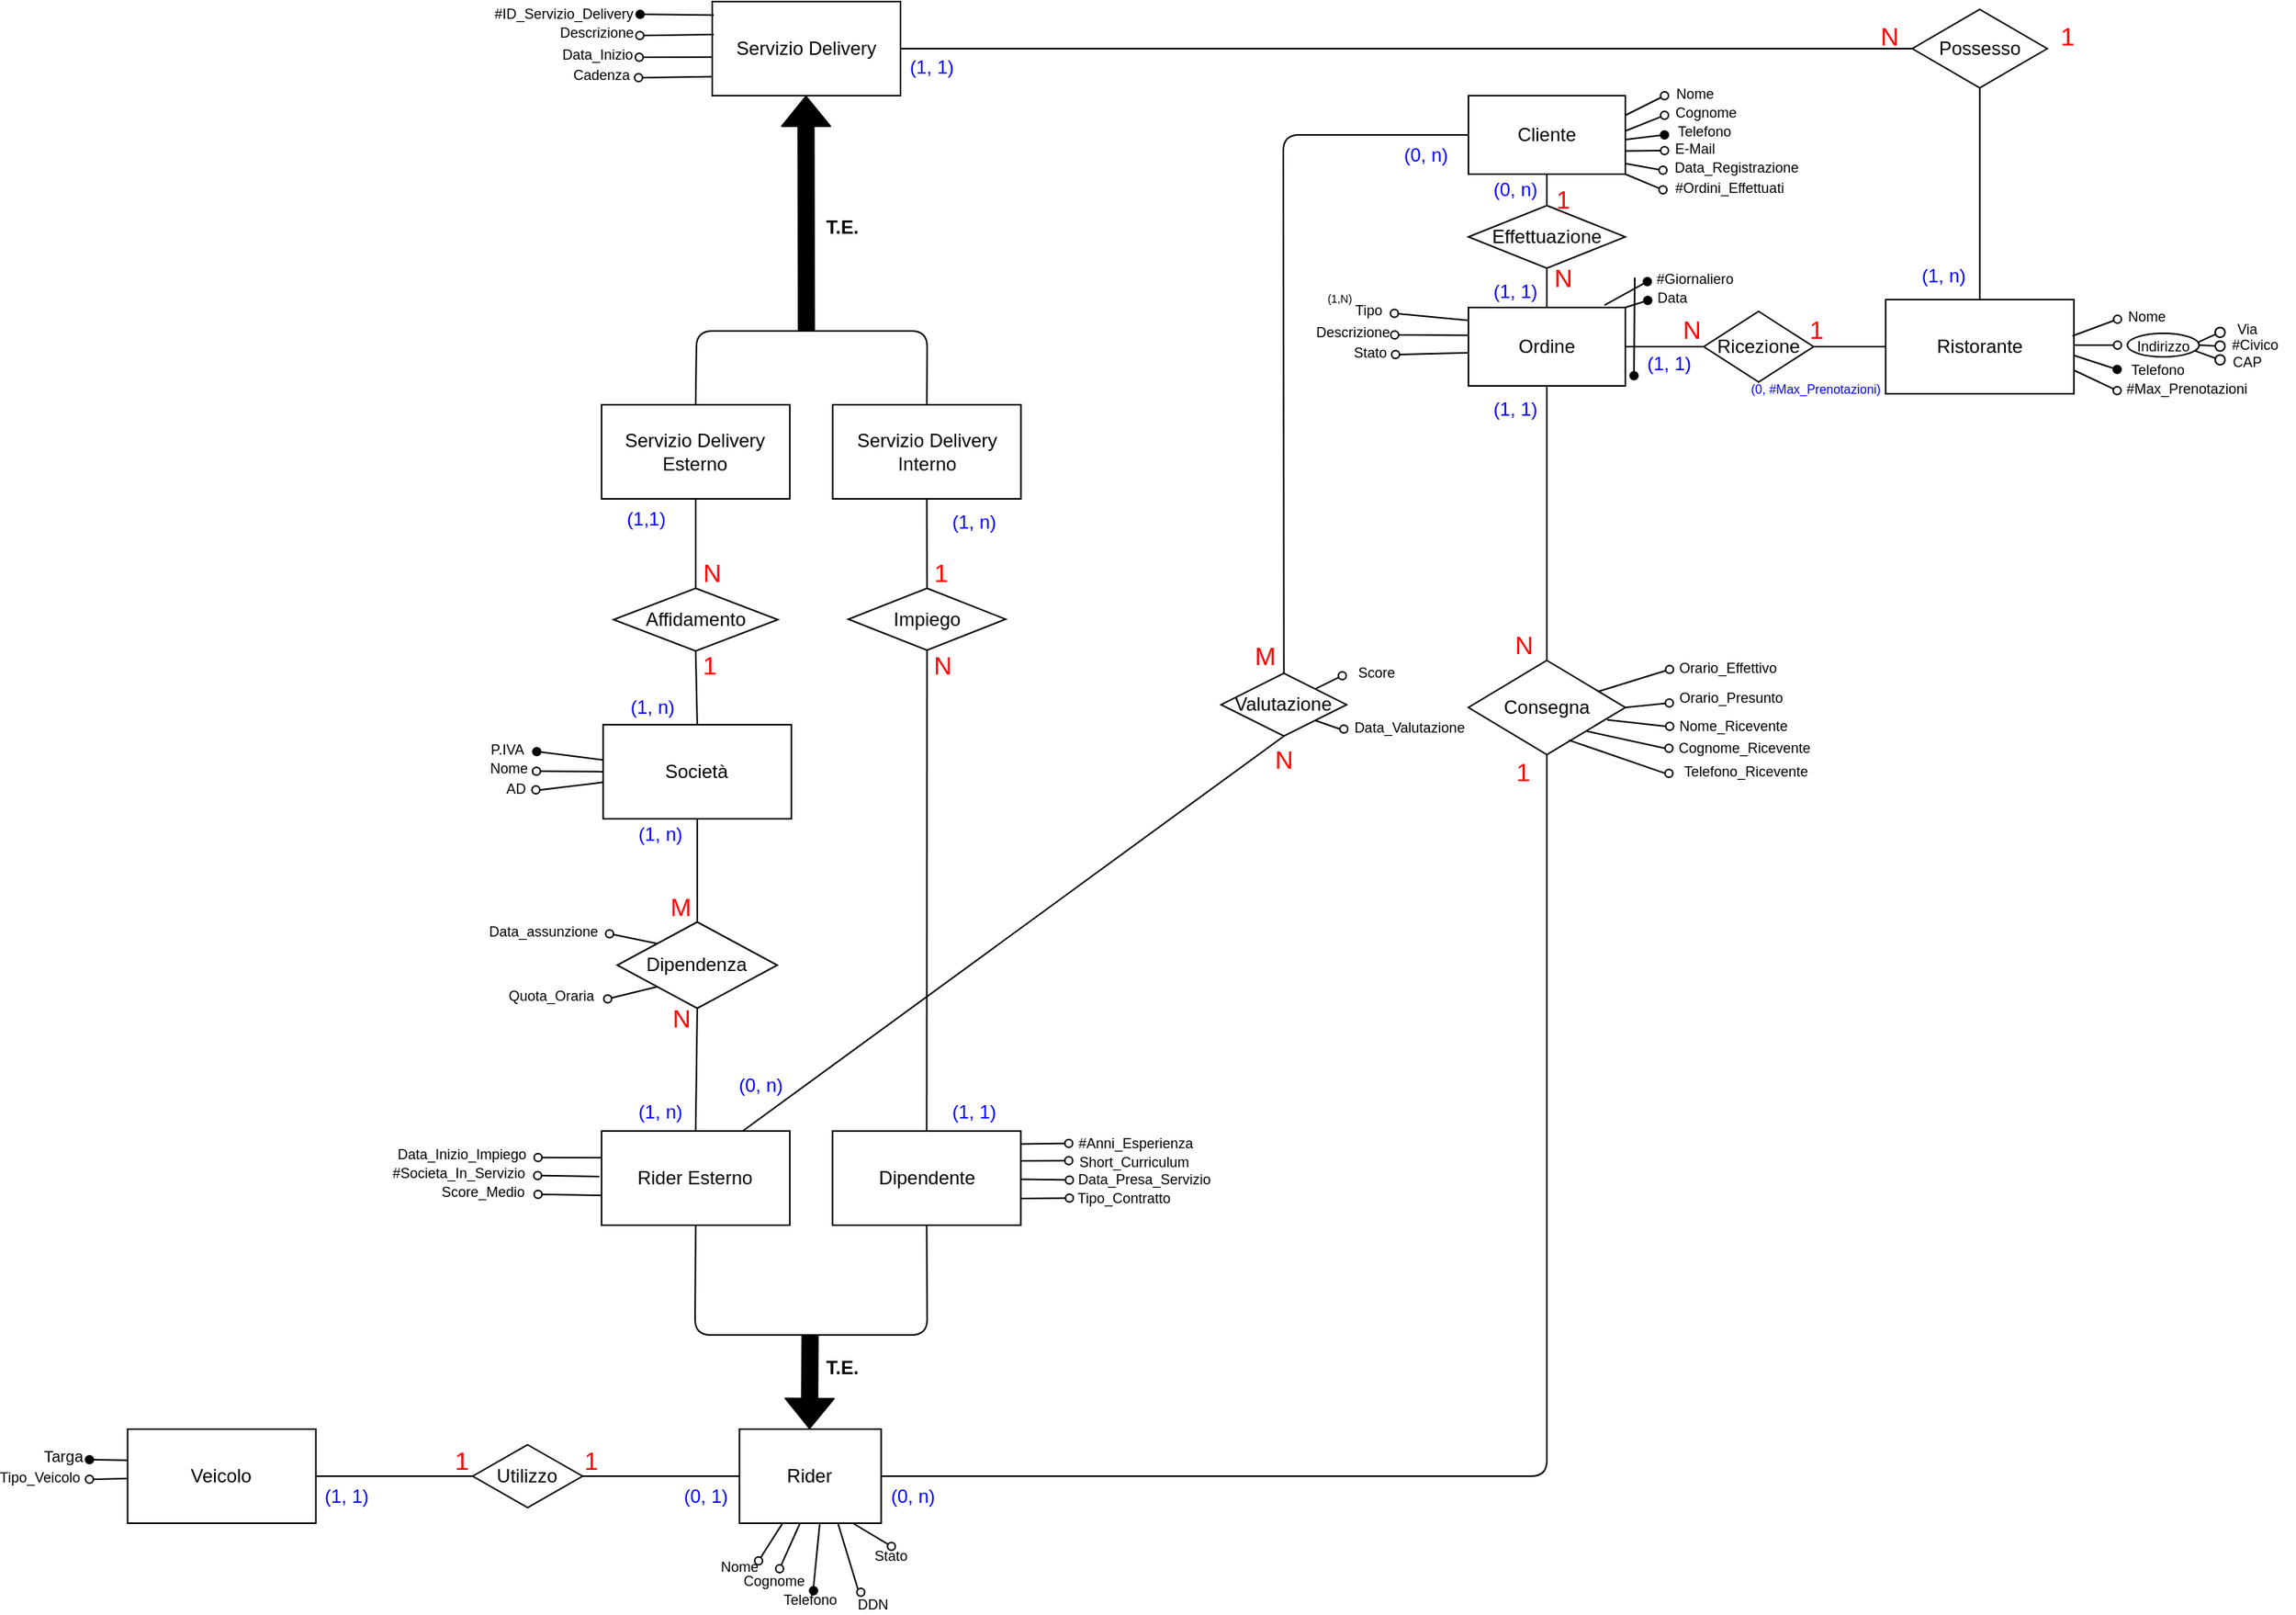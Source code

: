 <mxfile version="14.1.8" type="google"><diagram id="75h-ONCso8muQeoQaZZG" name="Page-1"><mxGraphModel dx="1640" dy="435" grid="1" gridSize="10" guides="1" tooltips="1" connect="1" arrows="1" fold="1" page="1" pageScale="1" pageWidth="827" pageHeight="1169" math="0" shadow="0"><root><mxCell id="0"/><mxCell id="1" parent="0"/><mxCell id="C_tN3vWIoMq9LA3f_9OE-1" value="Ristorante" style="rounded=0;whiteSpace=wrap;html=1;" parent="1" vertex="1"><mxGeometry x="380.93" y="200" width="120" height="60" as="geometry"/></mxCell><mxCell id="C_tN3vWIoMq9LA3f_9OE-2" value="Ricezione" style="rhombus;whiteSpace=wrap;html=1;" parent="1" vertex="1"><mxGeometry x="265" y="207.5" width="70" height="45" as="geometry"/></mxCell><mxCell id="C_tN3vWIoMq9LA3f_9OE-4" value="" style="endArrow=none;html=1;entryX=0;entryY=0.5;entryDx=0;entryDy=0;exitX=1;exitY=0.5;exitDx=0;exitDy=0;" parent="1" source="C_tN3vWIoMq9LA3f_9OE-45" target="C_tN3vWIoMq9LA3f_9OE-42" edge="1"><mxGeometry width="50" height="50" relative="1" as="geometry"><mxPoint x="24.82" y="144.5" as="sourcePoint"/><mxPoint x="124.82" y="144.5" as="targetPoint"/></mxGeometry></mxCell><mxCell id="C_tN3vWIoMq9LA3f_9OE-5" value="Ordine" style="rounded=0;whiteSpace=wrap;html=1;" parent="1" vertex="1"><mxGeometry x="115" y="205" width="100" height="50" as="geometry"/></mxCell><mxCell id="C_tN3vWIoMq9LA3f_9OE-10" value="Dipendente&lt;span style=&quot;color: rgba(0 , 0 , 0 , 0) ; font-family: monospace ; font-size: 0px&quot;&gt;%3CmxGraphModel%3E%3Croot%3E%3CmxCell%20id%3D%220%22%2F%3E%3CmxCell%20id%3D%221%22%20parent%3D%220%22%2F%3E%3CmxCell%20id%3D%222%22%20value%3D%22%22%20style%3D%22endArrow%3Dnone%3Bhtml%3D1%3BentryX%3D0.5%3BentryY%3D0%3BentryDx%3D0%3BentryDy%3D0%3B%22%20edge%3D%221%22%20parent%3D%221%22%3E%3CmxGeometry%20width%3D%2250%22%20height%3D%2250%22%20relative%3D%221%22%20as%3D%22geometry%22%3E%3CmxPoint%20x%3D%22180%22%20y%3D%22520%22%20as%3D%22sourcePoint%22%2F%3E%3CmxPoint%20x%3D%22180%22%20y%3D%22540%22%20as%3D%22targetPoint%22%2F%3E%3C%2FmxGeometry%3E%3C%2FmxCell%3E%3C%2Froot%3E%3C%2FmxGraphModel%3E&lt;/span&gt;&lt;span style=&quot;color: rgba(0 , 0 , 0 , 0) ; font-family: monospace ; font-size: 0px&quot;&gt;%3CmxGraphModel%3E%3Croot%3E%3CmxCell%20id%3D%220%22%2F%3E%3CmxCell%20id%3D%221%22%20parent%3D%220%22%2F%3E%3CmxCell%20id%3D%222%22%20value%3D%22%22%20style%3D%22endArrow%3Dnone%3Bhtml%3D1%3BentryX%3D0.5%3BentryY%3D0%3BentryDx%3D0%3BentryDy%3D0%3B%22%20edge%3D%221%22%20parent%3D%221%22%3E%3CmxGeometry%20width%3D%2250%22%20height%3D%2250%22%20relative%3D%221%22%20as%3D%22geometry%22%3E%3CmxPoint%20x%3D%22180%22%20y%3D%22520%22%20as%3D%22sourcePoint%22%2F%3E%3CmxPoint%20x%3D%22180%22%20y%3D%22540%22%20as%3D%22targetPoint%22%2F%3E%3C%2FmxGeometry%3E%3C%2FmxCell%3E%3C%2Froot%3E%3C%2FmxGraphModel%3&lt;/span&gt;" style="rounded=0;whiteSpace=wrap;html=1;" parent="1" vertex="1"><mxGeometry x="-290.31" y="730.02" width="120" height="60" as="geometry"/></mxCell><mxCell id="C_tN3vWIoMq9LA3f_9OE-12" value="" style="endArrow=none;html=1;entryX=0.5;entryY=0;entryDx=0;entryDy=0;exitX=0.5;exitY=1;exitDx=0;exitDy=0;" parent="1" source="AGQu5eFxMV_RvuZ63N4S-20" target="C_tN3vWIoMq9LA3f_9OE-10" edge="1"><mxGeometry width="50" height="50" relative="1" as="geometry"><mxPoint x="-229.31" y="427.31" as="sourcePoint"/><mxPoint x="-219.31" y="307.31" as="targetPoint"/></mxGeometry></mxCell><mxCell id="C_tN3vWIoMq9LA3f_9OE-26" value="Rider Esterno" style="rounded=0;whiteSpace=wrap;html=1;" parent="1" vertex="1"><mxGeometry x="-437.57" y="730" width="120" height="60" as="geometry"/></mxCell><mxCell id="C_tN3vWIoMq9LA3f_9OE-31" value="Rider" style="rounded=0;whiteSpace=wrap;html=1;" parent="1" vertex="1"><mxGeometry x="-349.67" y="920" width="90.36" height="60" as="geometry"/></mxCell><mxCell id="C_tN3vWIoMq9LA3f_9OE-32" value="Società" style="rounded=0;whiteSpace=wrap;html=1;" parent="1" vertex="1"><mxGeometry x="-436.57" y="470.95" width="120" height="60" as="geometry"/></mxCell><mxCell id="C_tN3vWIoMq9LA3f_9OE-39" value="Dipendenza" style="rhombus;whiteSpace=wrap;html=1;" parent="1" vertex="1"><mxGeometry x="-427.56" y="596.75" width="102" height="55" as="geometry"/></mxCell><mxCell id="C_tN3vWIoMq9LA3f_9OE-40" value="" style="endArrow=none;html=1;exitX=0.5;exitY=1;exitDx=0;exitDy=0;entryX=0.5;entryY=0;entryDx=0;entryDy=0;" parent="1" source="C_tN3vWIoMq9LA3f_9OE-39" target="C_tN3vWIoMq9LA3f_9OE-26" edge="1"><mxGeometry width="50" height="50" relative="1" as="geometry"><mxPoint x="-551.82" y="550" as="sourcePoint"/><mxPoint x="-232" y="560" as="targetPoint"/></mxGeometry></mxCell><mxCell id="C_tN3vWIoMq9LA3f_9OE-41" value="" style="endArrow=none;html=1;exitX=0.5;exitY=1;exitDx=0;exitDy=0;entryX=0.5;entryY=0;entryDx=0;entryDy=0;" parent="1" source="C_tN3vWIoMq9LA3f_9OE-32" target="C_tN3vWIoMq9LA3f_9OE-39" edge="1"><mxGeometry width="50" height="50" relative="1" as="geometry"><mxPoint x="-366.2" y="542" as="sourcePoint"/><mxPoint x="-376.2" y="472" as="targetPoint"/></mxGeometry></mxCell><mxCell id="C_tN3vWIoMq9LA3f_9OE-42" value="Possesso" style="rhombus;whiteSpace=wrap;html=1;" parent="1" vertex="1"><mxGeometry x="397.93" y="15" width="86" height="50" as="geometry"/></mxCell><mxCell id="C_tN3vWIoMq9LA3f_9OE-45" value="Servizio Delivery" style="rounded=0;whiteSpace=wrap;html=1;" parent="1" vertex="1"><mxGeometry x="-367" y="10" width="120" height="60" as="geometry"/></mxCell><mxCell id="C_tN3vWIoMq9LA3f_9OE-50" value="" style="endArrow=none;html=1;labelBackgroundColor=#000000;fillColor=#000000;entryX=0.5;entryY=0;entryDx=0;entryDy=0;exitX=0.5;exitY=0;exitDx=0;exitDy=0;" parent="1" source="C_tN3vWIoMq9LA3f_9OE-52" target="C_tN3vWIoMq9LA3f_9OE-53" edge="1"><mxGeometry width="50" height="50" relative="1" as="geometry"><mxPoint x="-233" y="250" as="sourcePoint"/><mxPoint x="-378" y="230" as="targetPoint"/><Array as="points"><mxPoint x="-230" y="220"/><mxPoint x="-377" y="220"/></Array></mxGeometry></mxCell><mxCell id="C_tN3vWIoMq9LA3f_9OE-52" value="Servizio Delivery Interno" style="rounded=0;whiteSpace=wrap;html=1;" parent="1" vertex="1"><mxGeometry x="-290.24" y="267" width="120" height="60" as="geometry"/></mxCell><mxCell id="C_tN3vWIoMq9LA3f_9OE-53" value="Servizio Delivery Esterno" style="rounded=0;whiteSpace=wrap;html=1;" parent="1" vertex="1"><mxGeometry x="-437.57" y="267" width="120" height="60" as="geometry"/></mxCell><mxCell id="C_tN3vWIoMq9LA3f_9OE-54" value="Veicolo" style="rounded=0;whiteSpace=wrap;html=1;" parent="1" vertex="1"><mxGeometry x="-739.67" y="920" width="120" height="60" as="geometry"/></mxCell><mxCell id="C_tN3vWIoMq9LA3f_9OE-55" value="Utilizzo" style="rhombus;whiteSpace=wrap;html=1;" parent="1" vertex="1"><mxGeometry x="-519.67" y="930" width="70" height="40" as="geometry"/></mxCell><mxCell id="C_tN3vWIoMq9LA3f_9OE-59" value="" style="endArrow=none;html=1;exitX=0;exitY=0.5;exitDx=0;exitDy=0;" parent="1" source="C_tN3vWIoMq9LA3f_9OE-55" target="C_tN3vWIoMq9LA3f_9OE-54" edge="1"><mxGeometry width="50" height="50" relative="1" as="geometry"><mxPoint x="-304.49" y="900" as="sourcePoint"/><mxPoint x="-304.49" y="930" as="targetPoint"/></mxGeometry></mxCell><mxCell id="C_tN3vWIoMq9LA3f_9OE-60" value="" style="endArrow=none;html=1;exitX=0;exitY=0.5;exitDx=0;exitDy=0;entryX=1;entryY=0.5;entryDx=0;entryDy=0;" parent="1" source="C_tN3vWIoMq9LA3f_9OE-31" target="C_tN3vWIoMq9LA3f_9OE-55" edge="1"><mxGeometry width="50" height="50" relative="1" as="geometry"><mxPoint x="-519.67" y="600" as="sourcePoint"/><mxPoint x="-599.67" y="600" as="targetPoint"/></mxGeometry></mxCell><mxCell id="C_tN3vWIoMq9LA3f_9OE-65" value="Affidamento" style="rhombus;whiteSpace=wrap;html=1;" parent="1" vertex="1"><mxGeometry x="-429.93" y="384" width="104.73" height="40" as="geometry"/></mxCell><mxCell id="C_tN3vWIoMq9LA3f_9OE-66" value="" style="endArrow=none;html=1;exitX=0.5;exitY=1;exitDx=0;exitDy=0;entryX=0.5;entryY=0;entryDx=0;entryDy=0;" parent="1" source="C_tN3vWIoMq9LA3f_9OE-53" target="C_tN3vWIoMq9LA3f_9OE-65" edge="1"><mxGeometry width="50" height="50" relative="1" as="geometry"><mxPoint x="-366.2" y="542" as="sourcePoint"/><mxPoint x="-376.38" y="332" as="targetPoint"/></mxGeometry></mxCell><mxCell id="C_tN3vWIoMq9LA3f_9OE-67" value="" style="endArrow=none;html=1;entryX=0.5;entryY=0;entryDx=0;entryDy=0;exitX=0.5;exitY=1;exitDx=0;exitDy=0;" parent="1" source="C_tN3vWIoMq9LA3f_9OE-65" target="C_tN3vWIoMq9LA3f_9OE-32" edge="1"><mxGeometry width="50" height="50" relative="1" as="geometry"><mxPoint x="-376.38" y="382" as="sourcePoint"/><mxPoint x="-366.2" y="352" as="targetPoint"/></mxGeometry></mxCell><mxCell id="C_tN3vWIoMq9LA3f_9OE-68" value="" style="endArrow=none;html=1;labelBackgroundColor=#000000;fillColor=#000000;exitX=0.5;exitY=0;exitDx=0;exitDy=0;entryX=0.5;entryY=1;entryDx=0;entryDy=0;" parent="1" source="C_tN3vWIoMq9LA3f_9OE-1" target="C_tN3vWIoMq9LA3f_9OE-42" edge="1"><mxGeometry width="50" height="50" relative="1" as="geometry"><mxPoint x="105.03" y="275" as="sourcePoint"/><mxPoint x="105.34" y="225" as="targetPoint"/></mxGeometry></mxCell><mxCell id="AGQu5eFxMV_RvuZ63N4S-2" value="" style="endArrow=none;html=1;exitX=0;exitY=0.5;exitDx=0;exitDy=0;entryX=1;entryY=0.5;entryDx=0;entryDy=0;" parent="1" source="C_tN3vWIoMq9LA3f_9OE-1" target="C_tN3vWIoMq9LA3f_9OE-2" edge="1"><mxGeometry width="50" height="50" relative="1" as="geometry"><mxPoint x="-105.0" y="600" as="sourcePoint"/><mxPoint x="-215.0" y="600" as="targetPoint"/></mxGeometry></mxCell><mxCell id="AGQu5eFxMV_RvuZ63N4S-3" value="" style="endArrow=none;html=1;exitX=0;exitY=0.5;exitDx=0;exitDy=0;entryX=1;entryY=0.5;entryDx=0;entryDy=0;" parent="1" source="C_tN3vWIoMq9LA3f_9OE-2" target="C_tN3vWIoMq9LA3f_9OE-5" edge="1"><mxGeometry width="50" height="50" relative="1" as="geometry"><mxPoint x="390.93" y="240" as="sourcePoint"/><mxPoint x="365.0" y="240" as="targetPoint"/></mxGeometry></mxCell><mxCell id="AGQu5eFxMV_RvuZ63N4S-4" value="Cliente" style="rounded=0;whiteSpace=wrap;html=1;" parent="1" vertex="1"><mxGeometry x="115" y="70" width="100" height="50" as="geometry"/></mxCell><mxCell id="AGQu5eFxMV_RvuZ63N4S-5" value="Effettuazione" style="rhombus;whiteSpace=wrap;html=1;" parent="1" vertex="1"><mxGeometry x="115" y="140" width="100" height="40" as="geometry"/></mxCell><mxCell id="AGQu5eFxMV_RvuZ63N4S-6" value="" style="endArrow=none;html=1;exitX=0.5;exitY=1;exitDx=0;exitDy=0;entryX=0.5;entryY=0;entryDx=0;entryDy=0;" parent="1" source="AGQu5eFxMV_RvuZ63N4S-4" target="AGQu5eFxMV_RvuZ63N4S-5" edge="1"><mxGeometry width="50" height="50" relative="1" as="geometry"><mxPoint x="255" y="240" as="sourcePoint"/><mxPoint x="225" y="240" as="targetPoint"/></mxGeometry></mxCell><mxCell id="AGQu5eFxMV_RvuZ63N4S-7" value="" style="endArrow=none;html=1;exitX=0.5;exitY=1;exitDx=0;exitDy=0;entryX=0.5;entryY=0;entryDx=0;entryDy=0;" parent="1" source="AGQu5eFxMV_RvuZ63N4S-5" target="C_tN3vWIoMq9LA3f_9OE-5" edge="1"><mxGeometry width="50" height="50" relative="1" as="geometry"><mxPoint x="166" y="180" as="sourcePoint"/><mxPoint x="175" y="150" as="targetPoint"/></mxGeometry></mxCell><mxCell id="AGQu5eFxMV_RvuZ63N4S-13" value="" style="endArrow=none;html=1;entryX=0.5;entryY=0;entryDx=0;entryDy=0;exitX=0.5;exitY=1;exitDx=0;exitDy=0;" parent="1" source="C_tN3vWIoMq9LA3f_9OE-5" target="AGQu5eFxMV_RvuZ63N4S-12" edge="1"><mxGeometry width="50" height="50" relative="1" as="geometry"><mxPoint x="140" y="290" as="sourcePoint"/><mxPoint x="117.5" y="270" as="targetPoint"/></mxGeometry></mxCell><mxCell id="AGQu5eFxMV_RvuZ63N4S-14" value="" style="endArrow=none;html=1;entryX=1;entryY=0.5;entryDx=0;entryDy=0;" parent="1" source="AGQu5eFxMV_RvuZ63N4S-12" target="C_tN3vWIoMq9LA3f_9OE-31" edge="1"><mxGeometry width="50" height="50" relative="1" as="geometry"><mxPoint x="70.0" y="350" as="sourcePoint"/><mxPoint x="70.0" y="380" as="targetPoint"/><Array as="points"><mxPoint x="165" y="950"/></Array></mxGeometry></mxCell><mxCell id="AGQu5eFxMV_RvuZ63N4S-12" value="Consegna" style="rhombus;whiteSpace=wrap;html=1;" parent="1" vertex="1"><mxGeometry x="115" y="430" width="100" height="60" as="geometry"/></mxCell><mxCell id="AGQu5eFxMV_RvuZ63N4S-16" value="" style="endArrow=none;html=1;exitX=0;exitY=0.5;exitDx=0;exitDy=0;entryX=0.5;entryY=0;entryDx=0;entryDy=0;" parent="1" source="AGQu5eFxMV_RvuZ63N4S-4" target="AGQu5eFxMV_RvuZ63N4S-18" edge="1"><mxGeometry width="50" height="50" relative="1" as="geometry"><mxPoint x="122" y="95" as="sourcePoint"/><mxPoint x="4.36" y="310" as="targetPoint"/><Array as="points"><mxPoint x="-3" y="95"/></Array></mxGeometry></mxCell><mxCell id="AGQu5eFxMV_RvuZ63N4S-18" value="Valutazione" style="rhombus;whiteSpace=wrap;html=1;" parent="1" vertex="1"><mxGeometry x="-42.64" y="438.23" width="80" height="40" as="geometry"/></mxCell><mxCell id="AGQu5eFxMV_RvuZ63N4S-20" value="Impiego" style="rhombus;whiteSpace=wrap;html=1;" parent="1" vertex="1"><mxGeometry x="-280.24" y="384" width="100.24" height="39.45" as="geometry"/></mxCell><mxCell id="mGgv-kaNAxLTdHZDvdzn-3" value="" style="shape=flexArrow;endArrow=classic;html=1;labelBackgroundColor=#000000;labelBorderColor=#000000;verticalAlign=top;fontStyle=1;fillColor=#000000;" parent="1" edge="1"><mxGeometry width="50" height="50" relative="1" as="geometry"><mxPoint x="-307" y="220" as="sourcePoint"/><mxPoint x="-307.28" y="70" as="targetPoint"/></mxGeometry></mxCell><mxCell id="mGgv-kaNAxLTdHZDvdzn-6" value="&lt;font color=&quot;#ff0000&quot; style=&quot;font-size: 16px&quot;&gt;1&lt;/font&gt;" style="text;html=1;strokeColor=none;fillColor=none;align=center;verticalAlign=middle;whiteSpace=wrap;rounded=0;" parent="1" vertex="1"><mxGeometry x="477.0" y="22.18" width="40" height="20" as="geometry"/></mxCell><mxCell id="mGgv-kaNAxLTdHZDvdzn-7" value="&lt;span style=&quot;color: rgb(255 , 0 , 0) ; font-size: 16px&quot;&gt;N&lt;/span&gt;" style="text;html=1;align=center;verticalAlign=middle;resizable=0;points=[];autosize=1;" parent="1" vertex="1"><mxGeometry x="367.93" y="22.18" width="30" height="20" as="geometry"/></mxCell><mxCell id="mGgv-kaNAxLTdHZDvdzn-13" value="&lt;font color=&quot;#ff0000&quot; style=&quot;font-size: 16px&quot;&gt;N&lt;/font&gt;" style="text;html=1;strokeColor=none;fillColor=none;align=center;verticalAlign=middle;whiteSpace=wrap;rounded=0;" parent="1" vertex="1"><mxGeometry x="-239.57" y="423" width="40" height="20" as="geometry"/></mxCell><mxCell id="mGgv-kaNAxLTdHZDvdzn-14" value="&lt;font color=&quot;#ff0000&quot; style=&quot;font-size: 16px&quot;&gt;1&lt;/font&gt;" style="text;html=1;strokeColor=none;fillColor=none;align=center;verticalAlign=middle;whiteSpace=wrap;rounded=0;" parent="1" vertex="1"><mxGeometry x="316.73" y="208.5" width="40" height="20" as="geometry"/></mxCell><mxCell id="mGgv-kaNAxLTdHZDvdzn-15" value="&lt;span style=&quot;color: rgb(255 , 0 , 0) ; font-size: 16px&quot;&gt;N&lt;/span&gt;" style="text;html=1;align=center;verticalAlign=middle;resizable=0;points=[];autosize=1;" parent="1" vertex="1"><mxGeometry x="241.5" y="208.5" width="30" height="20" as="geometry"/></mxCell><mxCell id="mGgv-kaNAxLTdHZDvdzn-16" value="&lt;span style=&quot;color: rgb(255 , 0 , 0) ; font-size: 16px&quot;&gt;N&lt;/span&gt;" style="text;html=1;align=center;verticalAlign=middle;resizable=0;points=[];autosize=1;" parent="1" vertex="1"><mxGeometry x="160" y="176.25" width="30" height="20" as="geometry"/></mxCell><mxCell id="mGgv-kaNAxLTdHZDvdzn-18" value="&lt;span style=&quot;color: rgb(255 , 0 , 0) ; font-size: 16px&quot;&gt;N&lt;/span&gt;" style="text;html=1;align=center;verticalAlign=middle;resizable=0;points=[];autosize=1;" parent="1" vertex="1"><mxGeometry x="135" y="410" width="30" height="20" as="geometry"/></mxCell><mxCell id="mGgv-kaNAxLTdHZDvdzn-20" value="&lt;font color=&quot;#ff0000&quot; style=&quot;font-size: 16px&quot;&gt;1&lt;/font&gt;" style="text;html=1;strokeColor=none;fillColor=none;align=center;verticalAlign=middle;whiteSpace=wrap;rounded=0;" parent="1" vertex="1"><mxGeometry x="130.0" y="490.95" width="40" height="20" as="geometry"/></mxCell><mxCell id="mGgv-kaNAxLTdHZDvdzn-23" value="&lt;font color=&quot;#ff0000&quot; style=&quot;font-size: 16px&quot;&gt;1&lt;/font&gt;" style="text;html=1;strokeColor=none;fillColor=none;align=center;verticalAlign=middle;whiteSpace=wrap;rounded=0;" parent="1" vertex="1"><mxGeometry x="-464.17" y="930" width="40" height="20" as="geometry"/></mxCell><mxCell id="mGgv-kaNAxLTdHZDvdzn-24" value="&lt;span style=&quot;color: rgb(255 , 0 , 0) ; font-size: 16px&quot;&gt;1&lt;/span&gt;" style="text;html=1;align=center;verticalAlign=middle;resizable=0;points=[];autosize=1;" parent="1" vertex="1"><mxGeometry x="-536.92" y="930" width="20" height="20" as="geometry"/></mxCell><mxCell id="mGgv-kaNAxLTdHZDvdzn-26" value="&lt;span style=&quot;color: rgb(255 , 0 , 0) ; font-size: 16px&quot;&gt;N&lt;/span&gt;" style="text;html=1;align=center;verticalAlign=middle;resizable=0;points=[];autosize=1;" parent="1" vertex="1"><mxGeometry x="-402" y="648.25" width="30" height="20" as="geometry"/></mxCell><mxCell id="mGgv-kaNAxLTdHZDvdzn-27" value="&lt;span style=&quot;color: rgb(255 , 0 , 0) ; font-size: 16px&quot;&gt;M&lt;/span&gt;" style="text;html=1;align=center;verticalAlign=middle;resizable=0;points=[];autosize=1;" parent="1" vertex="1"><mxGeometry x="-30" y="416.78" width="30" height="20" as="geometry"/></mxCell><mxCell id="mGgv-kaNAxLTdHZDvdzn-28" value="&lt;span style=&quot;color: rgb(255 , 0 , 0) ; font-size: 16px&quot;&gt;1&lt;/span&gt;" style="text;html=1;align=center;verticalAlign=middle;resizable=0;points=[];autosize=1;" parent="1" vertex="1"><mxGeometry x="165" y="125.5" width="20" height="20" as="geometry"/></mxCell><mxCell id="mGgv-kaNAxLTdHZDvdzn-31" value="&lt;font color=&quot;#ff0000&quot; style=&quot;font-size: 16px&quot;&gt;1&lt;/font&gt;" style="text;html=1;strokeColor=none;fillColor=none;align=center;verticalAlign=middle;whiteSpace=wrap;rounded=0;" parent="1" vertex="1"><mxGeometry x="-240.57" y="364" width="40" height="20" as="geometry"/></mxCell><mxCell id="mGgv-kaNAxLTdHZDvdzn-33" value="&lt;font color=&quot;#ff0000&quot; style=&quot;font-size: 16px&quot;&gt;N&lt;/font&gt;" style="text;html=1;strokeColor=none;fillColor=none;align=center;verticalAlign=middle;whiteSpace=wrap;rounded=0;" parent="1" vertex="1"><mxGeometry x="-386.67" y="364" width="40" height="20" as="geometry"/></mxCell><mxCell id="mGgv-kaNAxLTdHZDvdzn-34" value="&lt;span style=&quot;color: rgb(255 , 0 , 0) ; font-size: 16px&quot;&gt;1&lt;/span&gt;" style="text;html=1;align=center;verticalAlign=middle;resizable=0;points=[];autosize=1;" parent="1" vertex="1"><mxGeometry x="-379.17" y="423.45" width="20" height="20" as="geometry"/></mxCell><mxCell id="mGgv-kaNAxLTdHZDvdzn-35" value="&lt;font color=&quot;#ff0000&quot;&gt;&lt;span style=&quot;font-size: 16px&quot;&gt;M&lt;/span&gt;&lt;/font&gt;" style="text;html=1;strokeColor=none;fillColor=none;align=center;verticalAlign=middle;whiteSpace=wrap;rounded=0;" parent="1" vertex="1"><mxGeometry x="-407.0" y="576.75" width="40" height="20" as="geometry"/></mxCell><mxCell id="mGgv-kaNAxLTdHZDvdzn-38" value="" style="shape=flexArrow;endArrow=classic;html=1;labelBackgroundColor=#000000;labelBorderColor=#000000;verticalAlign=top;fontStyle=1;fillColor=#000000;" parent="1" edge="1"><mxGeometry width="50" height="50" relative="1" as="geometry"><mxPoint x="-304.67" y="860" as="sourcePoint"/><mxPoint x="-305" y="920" as="targetPoint"/></mxGeometry></mxCell><mxCell id="mGgv-kaNAxLTdHZDvdzn-40" value="" style="endArrow=none;html=1;entryX=0.5;entryY=1;entryDx=0;entryDy=0;exitX=0.5;exitY=1;exitDx=0;exitDy=0;" parent="1" source="C_tN3vWIoMq9LA3f_9OE-10" target="C_tN3vWIoMq9LA3f_9OE-26" edge="1"><mxGeometry width="50" height="50" relative="1" as="geometry"><mxPoint x="-230" y="810" as="sourcePoint"/><mxPoint x="-459.67" y="960" as="targetPoint"/><Array as="points"><mxPoint x="-230" y="860"/><mxPoint x="-378" y="860"/></Array></mxGeometry></mxCell><mxCell id="mGgv-kaNAxLTdHZDvdzn-41" value="&lt;span style=&quot;color: rgb(255 , 0 , 0) ; font-size: 16px&quot;&gt;N&lt;/span&gt;" style="text;html=1;align=center;verticalAlign=middle;resizable=0;points=[];autosize=1;" parent="1" vertex="1"><mxGeometry x="-17.64" y="482.5" width="30" height="20" as="geometry"/></mxCell><mxCell id="mGgv-kaNAxLTdHZDvdzn-54" value="" style="endArrow=none;html=1;exitX=1;exitY=0;exitDx=0;exitDy=0;" parent="1" target="mGgv-kaNAxLTdHZDvdzn-55" edge="1"><mxGeometry width="50" height="50" relative="1" as="geometry"><mxPoint x="215" y="82.5" as="sourcePoint"/><mxPoint x="255" y="72.5" as="targetPoint"/></mxGeometry></mxCell><mxCell id="mGgv-kaNAxLTdHZDvdzn-55" value="" style="ellipse;whiteSpace=wrap;html=1;aspect=fixed;" parent="1" vertex="1"><mxGeometry x="237.5" y="67.5" width="5" height="5" as="geometry"/></mxCell><mxCell id="mGgv-kaNAxLTdHZDvdzn-56" value="&lt;font style=&quot;font-size: 9px&quot;&gt;Cognome&lt;/font&gt;" style="text;html=1;strokeColor=none;fillColor=none;align=center;verticalAlign=middle;whiteSpace=wrap;rounded=0;" parent="1" vertex="1"><mxGeometry x="249.5" y="75" width="32.5" height="10" as="geometry"/></mxCell><mxCell id="mGgv-kaNAxLTdHZDvdzn-62" value="" style="endArrow=none;html=1;exitX=1;exitY=0;exitDx=0;exitDy=0;" parent="1" target="mGgv-kaNAxLTdHZDvdzn-63" edge="1"><mxGeometry width="50" height="50" relative="1" as="geometry"><mxPoint x="215" y="92.5" as="sourcePoint"/><mxPoint x="255" y="82.5" as="targetPoint"/></mxGeometry></mxCell><mxCell id="mGgv-kaNAxLTdHZDvdzn-63" value="" style="ellipse;whiteSpace=wrap;html=1;aspect=fixed;fillColor=#FFFFFF;" parent="1" vertex="1"><mxGeometry x="237.5" y="80" width="5" height="5" as="geometry"/></mxCell><mxCell id="mGgv-kaNAxLTdHZDvdzn-64" value="&lt;font style=&quot;font-size: 9px&quot;&gt;Nome&lt;/font&gt;" style="text;html=1;strokeColor=none;fillColor=none;align=center;verticalAlign=middle;whiteSpace=wrap;rounded=0;" parent="1" vertex="1"><mxGeometry x="242.5" y="62.5" width="32.5" height="10" as="geometry"/></mxCell><mxCell id="mGgv-kaNAxLTdHZDvdzn-65" value="" style="endArrow=none;html=1;exitX=0.999;exitY=0.561;exitDx=0;exitDy=0;exitPerimeter=0;" parent="1" source="AGQu5eFxMV_RvuZ63N4S-4" target="mGgv-kaNAxLTdHZDvdzn-66" edge="1"><mxGeometry width="50" height="50" relative="1" as="geometry"><mxPoint x="255" y="110" as="sourcePoint"/><mxPoint x="295" y="100" as="targetPoint"/></mxGeometry></mxCell><mxCell id="mGgv-kaNAxLTdHZDvdzn-66" value="" style="ellipse;whiteSpace=wrap;html=1;aspect=fixed;fillColor=#000000;" parent="1" vertex="1"><mxGeometry x="237.5" y="92.5" width="5" height="5" as="geometry"/></mxCell><mxCell id="mGgv-kaNAxLTdHZDvdzn-67" value="&lt;span id=&quot;docs-internal-guid-0b2f9e66-7fff-9384-0cba-ec04b8d90b18&quot;&gt;&lt;span style=&quot;font-family: &amp;#34;arial&amp;#34; ; background-color: transparent ; vertical-align: baseline ; font-size: 9px&quot;&gt;Telefono&lt;/span&gt;&lt;/span&gt;" style="text;html=1;strokeColor=none;fillColor=none;align=center;verticalAlign=middle;whiteSpace=wrap;rounded=0;" parent="1" vertex="1"><mxGeometry x="248.5" y="86.5" width="32.5" height="10" as="geometry"/></mxCell><mxCell id="mGgv-kaNAxLTdHZDvdzn-72" value="" style="endArrow=none;html=1;exitX=1.003;exitY=0.706;exitDx=0;exitDy=0;exitPerimeter=0;" parent="1" source="AGQu5eFxMV_RvuZ63N4S-4" target="mGgv-kaNAxLTdHZDvdzn-73" edge="1"><mxGeometry width="50" height="50" relative="1" as="geometry"><mxPoint x="224.2" y="108" as="sourcePoint"/><mxPoint x="305" y="110" as="targetPoint"/></mxGeometry></mxCell><mxCell id="mGgv-kaNAxLTdHZDvdzn-73" value="" style="ellipse;whiteSpace=wrap;html=1;aspect=fixed;" parent="1" vertex="1"><mxGeometry x="237.5" y="102.5" width="5" height="5" as="geometry"/></mxCell><mxCell id="mGgv-kaNAxLTdHZDvdzn-75" value="&lt;font face=&quot;arial&quot; style=&quot;font-size: 9px&quot;&gt;E-Mail&lt;/font&gt;" style="text;html=1;strokeColor=none;fillColor=none;align=center;verticalAlign=middle;whiteSpace=wrap;rounded=0;" parent="1" vertex="1"><mxGeometry x="242.5" y="97.5" width="32.5" height="10" as="geometry"/></mxCell><mxCell id="mGgv-kaNAxLTdHZDvdzn-77" value="" style="endArrow=none;html=1;exitX=1;exitY=0.864;exitDx=0;exitDy=0;exitPerimeter=0;" parent="1" source="AGQu5eFxMV_RvuZ63N4S-4" target="mGgv-kaNAxLTdHZDvdzn-78" edge="1"><mxGeometry width="50" height="50" relative="1" as="geometry"><mxPoint x="225.8" y="115.2" as="sourcePoint"/><mxPoint x="315" y="120" as="targetPoint"/></mxGeometry></mxCell><mxCell id="mGgv-kaNAxLTdHZDvdzn-78" value="" style="ellipse;whiteSpace=wrap;html=1;aspect=fixed;" parent="1" vertex="1"><mxGeometry x="236.5" y="115" width="5" height="5" as="geometry"/></mxCell><mxCell id="mGgv-kaNAxLTdHZDvdzn-79" value="&lt;font face=&quot;arial&quot; style=&quot;font-size: 9px&quot;&gt;Data_Registrazione&lt;/font&gt;" style="text;html=1;strokeColor=none;fillColor=none;align=center;verticalAlign=middle;whiteSpace=wrap;rounded=0;" parent="1" vertex="1"><mxGeometry x="270.5" y="109.5" width="30" height="10" as="geometry"/></mxCell><mxCell id="mGgv-kaNAxLTdHZDvdzn-81" value="" style="endArrow=none;html=1;exitX=1;exitY=1;exitDx=0;exitDy=0;" parent="1" source="AGQu5eFxMV_RvuZ63N4S-4" target="mGgv-kaNAxLTdHZDvdzn-82" edge="1"><mxGeometry width="50" height="50" relative="1" as="geometry"><mxPoint x="235" y="130" as="sourcePoint"/><mxPoint x="325" y="130" as="targetPoint"/></mxGeometry></mxCell><mxCell id="mGgv-kaNAxLTdHZDvdzn-82" value="" style="ellipse;whiteSpace=wrap;html=1;aspect=fixed;" parent="1" vertex="1"><mxGeometry x="236.5" y="127.5" width="5" height="5" as="geometry"/></mxCell><mxCell id="mGgv-kaNAxLTdHZDvdzn-83" value="&lt;font face=&quot;arial&quot; style=&quot;font-size: 9px&quot;&gt;#Ordini_Effettuati&lt;/font&gt;" style="text;html=1;strokeColor=none;fillColor=none;align=center;verticalAlign=middle;whiteSpace=wrap;rounded=0;" parent="1" vertex="1"><mxGeometry x="260" y="125.5" width="42.5" height="5" as="geometry"/></mxCell><mxCell id="05DXypNWlFimlIyB8MRZ-25" value="" style="endArrow=none;html=1;exitX=0.993;exitY=0.385;exitDx=0;exitDy=0;exitPerimeter=0;" parent="1" source="C_tN3vWIoMq9LA3f_9OE-1" target="05DXypNWlFimlIyB8MRZ-26" edge="1"><mxGeometry width="50" height="50" relative="1" as="geometry"><mxPoint x="501.73" y="215" as="sourcePoint"/><mxPoint x="541.73" y="205" as="targetPoint"/></mxGeometry></mxCell><mxCell id="05DXypNWlFimlIyB8MRZ-26" value="" style="ellipse;whiteSpace=wrap;html=1;aspect=fixed;" parent="1" vertex="1"><mxGeometry x="526.23" y="210" width="5" height="5" as="geometry"/></mxCell><mxCell id="05DXypNWlFimlIyB8MRZ-27" value="&lt;font style=&quot;font-size: 9px&quot;&gt;Nome&lt;/font&gt;" style="text;html=1;strokeColor=none;fillColor=none;align=center;verticalAlign=middle;whiteSpace=wrap;rounded=0;" parent="1" vertex="1"><mxGeometry x="531.23" y="205" width="32.5" height="10" as="geometry"/></mxCell><mxCell id="05DXypNWlFimlIyB8MRZ-28" value="" style="endArrow=none;html=1;" parent="1" target="05DXypNWlFimlIyB8MRZ-29" edge="1"><mxGeometry width="50" height="50" relative="1" as="geometry"><mxPoint x="501" y="229" as="sourcePoint"/><mxPoint x="541.73" y="215" as="targetPoint"/></mxGeometry></mxCell><mxCell id="05DXypNWlFimlIyB8MRZ-29" value="" style="ellipse;whiteSpace=wrap;html=1;aspect=fixed;fillColor=#FFFFFF;" parent="1" vertex="1"><mxGeometry x="526.23" y="226.5" width="5" height="5" as="geometry"/></mxCell><mxCell id="05DXypNWlFimlIyB8MRZ-31" value="" style="endArrow=none;html=1;exitX=0.999;exitY=0.592;exitDx=0;exitDy=0;exitPerimeter=0;" parent="1" source="C_tN3vWIoMq9LA3f_9OE-1" target="05DXypNWlFimlIyB8MRZ-32" edge="1"><mxGeometry width="50" height="50" relative="1" as="geometry"><mxPoint x="500.93" y="230.5" as="sourcePoint"/><mxPoint x="581.73" y="232.5" as="targetPoint"/></mxGeometry></mxCell><mxCell id="05DXypNWlFimlIyB8MRZ-32" value="" style="ellipse;whiteSpace=wrap;html=1;aspect=fixed;fillColor=#000000;" parent="1" vertex="1"><mxGeometry x="526" y="242" width="5" height="5" as="geometry"/></mxCell><mxCell id="05DXypNWlFimlIyB8MRZ-33" value="&lt;span id=&quot;docs-internal-guid-0b2f9e66-7fff-9384-0cba-ec04b8d90b18&quot;&gt;&lt;span style=&quot;font-family: &amp;#34;arial&amp;#34; ; background-color: transparent ; vertical-align: baseline ; font-size: 9px&quot;&gt;Telefono&lt;/span&gt;&lt;/span&gt;" style="text;html=1;strokeColor=none;fillColor=none;align=center;verticalAlign=middle;whiteSpace=wrap;rounded=0;" parent="1" vertex="1"><mxGeometry x="535" y="239" width="39.23" height="10" as="geometry"/></mxCell><mxCell id="05DXypNWlFimlIyB8MRZ-37" value="" style="endArrow=none;html=1;exitX=1;exitY=0.75;exitDx=0;exitDy=0;" parent="1" source="C_tN3vWIoMq9LA3f_9OE-1" target="05DXypNWlFimlIyB8MRZ-38" edge="1"><mxGeometry width="50" height="50" relative="1" as="geometry"><mxPoint x="501.73" y="245.7" as="sourcePoint"/><mxPoint x="601.73" y="252.5" as="targetPoint"/></mxGeometry></mxCell><mxCell id="05DXypNWlFimlIyB8MRZ-38" value="" style="ellipse;whiteSpace=wrap;html=1;aspect=fixed;" parent="1" vertex="1"><mxGeometry x="526" y="255.5" width="5" height="5" as="geometry"/></mxCell><mxCell id="05DXypNWlFimlIyB8MRZ-39" value="&lt;font face=&quot;arial&quot; style=&quot;font-size: 9px&quot;&gt;#Max_Prenotazioni&lt;/font&gt;" style="text;html=1;strokeColor=none;fillColor=none;align=center;verticalAlign=middle;whiteSpace=wrap;rounded=0;" parent="1" vertex="1"><mxGeometry x="553" y="250.5" width="40" height="10" as="geometry"/></mxCell><mxCell id="05DXypNWlFimlIyB8MRZ-50" value="" style="endArrow=none;html=1;exitX=0.001;exitY=0.164;exitDx=0;exitDy=0;exitPerimeter=0;" parent="1" source="C_tN3vWIoMq9LA3f_9OE-5" target="05DXypNWlFimlIyB8MRZ-51" edge="1"><mxGeometry width="50" height="50" relative="1" as="geometry"><mxPoint x="12.8" y="221.25" as="sourcePoint"/><mxPoint x="52.8" y="211.25" as="targetPoint"/></mxGeometry></mxCell><mxCell id="05DXypNWlFimlIyB8MRZ-51" value="" style="ellipse;whiteSpace=wrap;html=1;aspect=fixed;" parent="1" vertex="1"><mxGeometry x="65.3" y="206.25" width="5" height="5" as="geometry"/></mxCell><mxCell id="05DXypNWlFimlIyB8MRZ-52" value="&lt;font style=&quot;font-size: 9px&quot;&gt;Descrizione&lt;/font&gt;" style="text;html=1;strokeColor=none;fillColor=none;align=center;verticalAlign=middle;whiteSpace=wrap;rounded=0;" parent="1" vertex="1"><mxGeometry x="25.0" y="215" width="32.5" height="10" as="geometry"/></mxCell><mxCell id="05DXypNWlFimlIyB8MRZ-53" value="" style="endArrow=none;html=1;exitX=0;exitY=0.356;exitDx=0;exitDy=0;exitPerimeter=0;" parent="1" source="C_tN3vWIoMq9LA3f_9OE-5" target="05DXypNWlFimlIyB8MRZ-54" edge="1"><mxGeometry width="50" height="50" relative="1" as="geometry"><mxPoint x="12.8" y="231.25" as="sourcePoint"/><mxPoint x="52.8" y="221.25" as="targetPoint"/></mxGeometry></mxCell><mxCell id="05DXypNWlFimlIyB8MRZ-54" value="" style="ellipse;whiteSpace=wrap;html=1;aspect=fixed;fillColor=#FFFFFF;" parent="1" vertex="1"><mxGeometry x="65.5" y="220" width="5" height="5" as="geometry"/></mxCell><mxCell id="05DXypNWlFimlIyB8MRZ-55" value="&lt;font style=&quot;font-size: 9px&quot;&gt;Tipo&lt;/font&gt;" style="text;html=1;strokeColor=none;fillColor=none;align=center;verticalAlign=middle;whiteSpace=wrap;rounded=0;" parent="1" vertex="1"><mxGeometry x="35.3" y="201.25" width="32.5" height="10" as="geometry"/></mxCell><mxCell id="05DXypNWlFimlIyB8MRZ-56" value="" style="endArrow=none;html=1;exitX=0;exitY=0.577;exitDx=0;exitDy=0;exitPerimeter=0;" parent="1" source="C_tN3vWIoMq9LA3f_9OE-5" target="05DXypNWlFimlIyB8MRZ-57" edge="1"><mxGeometry width="50" height="50" relative="1" as="geometry"><mxPoint x="12.0" y="236.75" as="sourcePoint"/><mxPoint x="92.8" y="238.75" as="targetPoint"/></mxGeometry></mxCell><mxCell id="05DXypNWlFimlIyB8MRZ-57" value="" style="ellipse;whiteSpace=wrap;html=1;aspect=fixed;" parent="1" vertex="1"><mxGeometry x="66.05" y="232.5" width="5" height="5" as="geometry"/></mxCell><mxCell id="05DXypNWlFimlIyB8MRZ-58" value="&lt;span id=&quot;docs-internal-guid-0b2f9e66-7fff-9384-0cba-ec04b8d90b18&quot;&gt;&lt;span style=&quot;font-family: &amp;#34;arial&amp;#34; ; background-color: transparent ; vertical-align: baseline ; font-size: 9px&quot;&gt;Stato&lt;/span&gt;&lt;/span&gt;" style="text;html=1;strokeColor=none;fillColor=none;align=center;verticalAlign=middle;whiteSpace=wrap;rounded=0;" parent="1" vertex="1"><mxGeometry x="35.55" y="227.5" width="32.5" height="10" as="geometry"/></mxCell><mxCell id="05DXypNWlFimlIyB8MRZ-75" value="" style="endArrow=none;html=1;exitX=0.302;exitY=1.005;exitDx=0;exitDy=0;exitPerimeter=0;" parent="1" source="C_tN3vWIoMq9LA3f_9OE-31" target="05DXypNWlFimlIyB8MRZ-76" edge="1"><mxGeometry width="50" height="50" relative="1" as="geometry"><mxPoint x="-240.57" y="987.65" as="sourcePoint"/><mxPoint x="-199.29" y="987.5" as="targetPoint"/></mxGeometry></mxCell><mxCell id="05DXypNWlFimlIyB8MRZ-76" value="" style="ellipse;whiteSpace=wrap;html=1;aspect=fixed;" parent="1" vertex="1"><mxGeometry x="-339.95" y="1001.5" width="5" height="5" as="geometry"/></mxCell><mxCell id="05DXypNWlFimlIyB8MRZ-77" value="&lt;font style=&quot;font-size: 9px&quot;&gt;Cognome&lt;/font&gt;" style="text;html=1;strokeColor=none;fillColor=none;align=center;verticalAlign=middle;whiteSpace=wrap;rounded=0;" parent="1" vertex="1"><mxGeometry x="-343.95" y="1010.5" width="32.5" height="10" as="geometry"/></mxCell><mxCell id="05DXypNWlFimlIyB8MRZ-78" value="" style="endArrow=none;html=1;exitX=0.429;exitY=0.995;exitDx=0;exitDy=0;exitPerimeter=0;" parent="1" source="C_tN3vWIoMq9LA3f_9OE-31" target="05DXypNWlFimlIyB8MRZ-79" edge="1"><mxGeometry width="50" height="50" relative="1" as="geometry"><mxPoint x="-312" y="979" as="sourcePoint"/><mxPoint x="-199.29" y="997.5" as="targetPoint"/></mxGeometry></mxCell><mxCell id="05DXypNWlFimlIyB8MRZ-79" value="" style="ellipse;whiteSpace=wrap;html=1;aspect=fixed;fillColor=#FFFFFF;" parent="1" vertex="1"><mxGeometry x="-326.56" y="1006.5" width="5" height="5" as="geometry"/></mxCell><mxCell id="05DXypNWlFimlIyB8MRZ-80" value="&lt;font style=&quot;font-size: 9px&quot;&gt;Nome&lt;/font&gt;" style="text;html=1;strokeColor=none;fillColor=none;align=center;verticalAlign=middle;whiteSpace=wrap;rounded=0;" parent="1" vertex="1"><mxGeometry x="-366.2" y="1002.25" width="32.5" height="10" as="geometry"/></mxCell><mxCell id="05DXypNWlFimlIyB8MRZ-82" value="" style="ellipse;whiteSpace=wrap;html=1;aspect=fixed;" parent="1" vertex="1"><mxGeometry x="-274.81" y="1021.5" width="5" height="5" as="geometry"/></mxCell><mxCell id="05DXypNWlFimlIyB8MRZ-83" value="&lt;span id=&quot;docs-internal-guid-0b2f9e66-7fff-9384-0cba-ec04b8d90b18&quot;&gt;&lt;span style=&quot;font-family: &amp;#34;arial&amp;#34; ; background-color: transparent ; vertical-align: baseline ; font-size: 9px&quot;&gt;DDN&lt;/span&gt;&lt;/span&gt;" style="text;html=1;strokeColor=none;fillColor=none;align=center;verticalAlign=middle;whiteSpace=wrap;rounded=0;" parent="1" vertex="1"><mxGeometry x="-280.81" y="1025.5" width="32.5" height="10" as="geometry"/></mxCell><mxCell id="05DXypNWlFimlIyB8MRZ-99" value="" style="endArrow=none;html=1;" parent="1" source="C_tN3vWIoMq9LA3f_9OE-10" target="05DXypNWlFimlIyB8MRZ-100" edge="1"><mxGeometry width="50" height="50" relative="1" as="geometry"><mxPoint x="-171" y="776.71" as="sourcePoint"/><mxPoint x="-122.12" y="798.96" as="targetPoint"/></mxGeometry></mxCell><mxCell id="05DXypNWlFimlIyB8MRZ-100" value="" style="ellipse;whiteSpace=wrap;html=1;aspect=fixed;fillColor=none;" parent="1" vertex="1"><mxGeometry x="-141.85" y="758.71" width="5" height="5" as="geometry"/></mxCell><mxCell id="05DXypNWlFimlIyB8MRZ-101" value="&lt;font style=&quot;font-size: 9px&quot;&gt;Tipo_Contratto&lt;/font&gt;" style="text;html=1;strokeColor=none;fillColor=none;align=center;verticalAlign=middle;whiteSpace=wrap;rounded=0;" parent="1" vertex="1"><mxGeometry x="-121.12" y="767.21" width="32.5" height="10" as="geometry"/></mxCell><mxCell id="05DXypNWlFimlIyB8MRZ-102" value="" style="endArrow=none;html=1;" parent="1" target="05DXypNWlFimlIyB8MRZ-103" edge="1"><mxGeometry width="50" height="50" relative="1" as="geometry"><mxPoint x="-170" y="773" as="sourcePoint"/><mxPoint x="-122.12" y="811.46" as="targetPoint"/></mxGeometry></mxCell><mxCell id="05DXypNWlFimlIyB8MRZ-103" value="" style="ellipse;whiteSpace=wrap;html=1;aspect=fixed;fillColor=#FFFFFF;" parent="1" vertex="1"><mxGeometry x="-141.85" y="770.21" width="5" height="5" as="geometry"/></mxCell><mxCell id="05DXypNWlFimlIyB8MRZ-107" value="&lt;font style=&quot;font-size: 9px&quot;&gt;Data_Presa_Servizio&lt;/font&gt;" style="text;html=1;strokeColor=none;fillColor=none;align=center;verticalAlign=middle;whiteSpace=wrap;rounded=0;" parent="1" vertex="1"><mxGeometry x="-108.1" y="754.71" width="32.5" height="10" as="geometry"/></mxCell><mxCell id="SDQSE4mxIOUFFCCtoNeC-15" value="" style="endArrow=none;html=1;exitX=1;exitY=0.5;exitDx=0;exitDy=0;entryX=0.002;entryY=0.546;entryDx=0;entryDy=0;entryPerimeter=0;" parent="1" source="AGQu5eFxMV_RvuZ63N4S-12" target="SDQSE4mxIOUFFCCtoNeC-16" edge="1"><mxGeometry width="50" height="50" relative="1" as="geometry"><mxPoint x="212.39" y="438.23" as="sourcePoint"/><mxPoint x="303.43" y="448.43" as="targetPoint"/></mxGeometry></mxCell><mxCell id="SDQSE4mxIOUFFCCtoNeC-16" value="" style="ellipse;whiteSpace=wrap;html=1;aspect=fixed;" parent="1" vertex="1"><mxGeometry x="240.54" y="454.68" width="5" height="5" as="geometry"/></mxCell><mxCell id="SDQSE4mxIOUFFCCtoNeC-17" value="&lt;font face=&quot;arial&quot; style=&quot;font-size: 9px&quot;&gt;Orario_Presunto&lt;/font&gt;" style="text;html=1;strokeColor=none;fillColor=none;align=center;verticalAlign=middle;whiteSpace=wrap;rounded=0;" parent="1" vertex="1"><mxGeometry x="269.23" y="450.23" width="26.73" height="5" as="geometry"/></mxCell><mxCell id="05DXypNWlFimlIyB8MRZ-195" value="" style="endArrow=none;html=1;" parent="1" target="05DXypNWlFimlIyB8MRZ-196" edge="1"><mxGeometry width="50" height="50" relative="1" as="geometry"><mxPoint x="-438" y="747" as="sourcePoint"/><mxPoint x="-453.79" y="768.62" as="targetPoint"/></mxGeometry></mxCell><mxCell id="05DXypNWlFimlIyB8MRZ-196" value="" style="ellipse;whiteSpace=wrap;html=1;aspect=fixed;" parent="1" vertex="1"><mxGeometry x="-480.54" y="744.37" width="5" height="5" as="geometry"/></mxCell><mxCell id="05DXypNWlFimlIyB8MRZ-197" value="&lt;span id=&quot;docs-internal-guid-0b2f9e66-7fff-9384-0cba-ec04b8d90b18&quot;&gt;&lt;span style=&quot;font-family: &amp;#34;arial&amp;#34; ; background-color: transparent ; vertical-align: baseline ; font-size: 9px&quot;&gt;Data_Inizio_Impiego&lt;/span&gt;&lt;/span&gt;" style="text;html=1;strokeColor=none;fillColor=none;align=center;verticalAlign=middle;whiteSpace=wrap;rounded=0;" parent="1" vertex="1"><mxGeometry x="-543.17" y="739.37" width="32.5" height="10" as="geometry"/></mxCell><mxCell id="05DXypNWlFimlIyB8MRZ-198" value="" style="endArrow=none;html=1;" parent="1" target="05DXypNWlFimlIyB8MRZ-199" edge="1"><mxGeometry width="50" height="50" relative="1" as="geometry"><mxPoint x="-439" y="759" as="sourcePoint"/><mxPoint x="-443.79" y="778.62" as="targetPoint"/></mxGeometry></mxCell><mxCell id="05DXypNWlFimlIyB8MRZ-199" value="" style="ellipse;whiteSpace=wrap;html=1;aspect=fixed;" parent="1" vertex="1"><mxGeometry x="-480.79" y="755.87" width="5" height="5" as="geometry"/></mxCell><mxCell id="05DXypNWlFimlIyB8MRZ-200" value="&lt;font face=&quot;arial&quot; style=&quot;font-size: 9px&quot;&gt;#Societa_In_Servizio&lt;/font&gt;" style="text;html=1;strokeColor=none;fillColor=none;align=center;verticalAlign=middle;whiteSpace=wrap;rounded=0;" parent="1" vertex="1"><mxGeometry x="-544.59" y="750.87" width="32.5" height="10" as="geometry"/></mxCell><mxCell id="05DXypNWlFimlIyB8MRZ-201" value="" style="endArrow=none;html=1;" parent="1" target="05DXypNWlFimlIyB8MRZ-202" edge="1"><mxGeometry width="50" height="50" relative="1" as="geometry"><mxPoint x="-438" y="771" as="sourcePoint"/><mxPoint x="-433.79" y="788.62" as="targetPoint"/></mxGeometry></mxCell><mxCell id="05DXypNWlFimlIyB8MRZ-202" value="" style="ellipse;whiteSpace=wrap;html=1;aspect=fixed;" parent="1" vertex="1"><mxGeometry x="-480.54" y="767.87" width="5" height="5" as="geometry"/></mxCell><mxCell id="05DXypNWlFimlIyB8MRZ-203" value="&lt;font face=&quot;arial&quot; style=&quot;font-size: 9px&quot;&gt;Score_Medio&lt;/font&gt;" style="text;html=1;strokeColor=none;fillColor=none;align=center;verticalAlign=middle;whiteSpace=wrap;rounded=0;" parent="1" vertex="1"><mxGeometry x="-527.84" y="762.87" width="30" height="10" as="geometry"/></mxCell><mxCell id="SDQSE4mxIOUFFCCtoNeC-21" value="" style="endArrow=none;html=1;" parent="1" source="AGQu5eFxMV_RvuZ63N4S-12" target="SDQSE4mxIOUFFCCtoNeC-22" edge="1"><mxGeometry width="50" height="50" relative="1" as="geometry"><mxPoint x="212.39" y="434.78" as="sourcePoint"/><mxPoint x="303.43" y="426.98" as="targetPoint"/></mxGeometry></mxCell><mxCell id="SDQSE4mxIOUFFCCtoNeC-22" value="" style="ellipse;whiteSpace=wrap;html=1;aspect=fixed;" parent="1" vertex="1"><mxGeometry x="240.7" y="433.23" width="5" height="5" as="geometry"/></mxCell><mxCell id="SDQSE4mxIOUFFCCtoNeC-23" value="&lt;font face=&quot;arial&quot; style=&quot;font-size: 9px&quot;&gt;Orario_Effettivo&lt;br&gt;&lt;/font&gt;" style="text;html=1;strokeColor=none;fillColor=none;align=center;verticalAlign=middle;whiteSpace=wrap;rounded=0;" parent="1" vertex="1"><mxGeometry x="267.39" y="431.78" width="26.73" height="5" as="geometry"/></mxCell><mxCell id="05DXypNWlFimlIyB8MRZ-207" value="" style="endArrow=none;html=1;exitX=0.001;exitY=0.332;exitDx=0;exitDy=0;exitPerimeter=0;" parent="1" source="C_tN3vWIoMq9LA3f_9OE-54" target="05DXypNWlFimlIyB8MRZ-208" edge="1"><mxGeometry width="50" height="50" relative="1" as="geometry"><mxPoint x="-739.87" y="948.4" as="sourcePoint"/><mxPoint x="-801.97" y="940" as="targetPoint"/></mxGeometry></mxCell><mxCell id="05DXypNWlFimlIyB8MRZ-208" value="" style="ellipse;whiteSpace=wrap;html=1;aspect=fixed;fillColor=#000000;" parent="1" vertex="1"><mxGeometry x="-766.47" y="937" width="5" height="5" as="geometry"/></mxCell><mxCell id="05DXypNWlFimlIyB8MRZ-209" value="&lt;font style=&quot;font-size: 9px&quot;&gt;Tipo_Veicolo&lt;/font&gt;" style="text;html=1;strokeColor=none;fillColor=none;align=center;verticalAlign=middle;whiteSpace=wrap;rounded=0;" parent="1" vertex="1"><mxGeometry x="-811.67" y="944.5" width="32.5" height="10" as="geometry"/></mxCell><mxCell id="05DXypNWlFimlIyB8MRZ-210" value="" style="endArrow=none;html=1;exitX=0.002;exitY=0.524;exitDx=0;exitDy=0;exitPerimeter=0;" parent="1" source="C_tN3vWIoMq9LA3f_9OE-54" target="05DXypNWlFimlIyB8MRZ-211" edge="1"><mxGeometry width="50" height="50" relative="1" as="geometry"><mxPoint x="-739.67" y="954.45" as="sourcePoint"/><mxPoint x="-801.97" y="952.5" as="targetPoint"/></mxGeometry></mxCell><mxCell id="05DXypNWlFimlIyB8MRZ-211" value="" style="ellipse;whiteSpace=wrap;html=1;aspect=fixed;" parent="1" vertex="1"><mxGeometry x="-766.47" y="949.5" width="5" height="5" as="geometry"/></mxCell><mxCell id="05DXypNWlFimlIyB8MRZ-212" value="&lt;font size=&quot;1&quot;&gt;Targa&lt;/font&gt;" style="text;html=1;strokeColor=none;fillColor=none;align=center;verticalAlign=middle;whiteSpace=wrap;rounded=0;" parent="1" vertex="1"><mxGeometry x="-797.47" y="932" width="32.5" height="10" as="geometry"/></mxCell><mxCell id="SDQSE4mxIOUFFCCtoNeC-25" value="" style="endArrow=none;html=1;exitX=0.885;exitY=0.632;exitDx=0;exitDy=0;exitPerimeter=0;entryX=0;entryY=0.5;entryDx=0;entryDy=0;" parent="1" source="AGQu5eFxMV_RvuZ63N4S-12" target="SDQSE4mxIOUFFCCtoNeC-26" edge="1"><mxGeometry width="50" height="50" relative="1" as="geometry"><mxPoint x="203" y="460" as="sourcePoint"/><mxPoint x="326.04" y="490.2" as="targetPoint"/></mxGeometry></mxCell><mxCell id="SDQSE4mxIOUFFCCtoNeC-26" value="" style="ellipse;whiteSpace=wrap;html=1;aspect=fixed;" parent="1" vertex="1"><mxGeometry x="240.81" y="469.45" width="5" height="5" as="geometry"/></mxCell><mxCell id="SDQSE4mxIOUFFCCtoNeC-27" value="&lt;font face=&quot;arial&quot; style=&quot;font-size: 9px&quot;&gt;Nome_Ricevente&lt;/font&gt;" style="text;html=1;strokeColor=none;fillColor=none;align=center;verticalAlign=middle;whiteSpace=wrap;rounded=0;" parent="1" vertex="1"><mxGeometry x="266" y="468" width="36" height="5" as="geometry"/></mxCell><mxCell id="SDQSE4mxIOUFFCCtoNeC-28" value="" style="endArrow=none;html=1;exitX=1;exitY=1;exitDx=0;exitDy=0;entryX=0;entryY=0.5;entryDx=0;entryDy=0;" parent="1" source="AGQu5eFxMV_RvuZ63N4S-12" target="SDQSE4mxIOUFFCCtoNeC-29" edge="1"><mxGeometry width="50" height="50" relative="1" as="geometry"><mxPoint x="176.7" y="483.28" as="sourcePoint"/><mxPoint x="236.367" y="496.417" as="targetPoint"/></mxGeometry></mxCell><mxCell id="SDQSE4mxIOUFFCCtoNeC-29" value="" style="ellipse;whiteSpace=wrap;html=1;aspect=fixed;" parent="1" vertex="1"><mxGeometry x="240.31" y="483.45" width="5" height="5" as="geometry"/></mxCell><mxCell id="SDQSE4mxIOUFFCCtoNeC-30" value="&lt;font face=&quot;arial&quot; style=&quot;font-size: 9px&quot;&gt;Cognome_Ricevente&lt;/font&gt;" style="text;html=1;strokeColor=none;fillColor=none;align=center;verticalAlign=middle;whiteSpace=wrap;rounded=0;" parent="1" vertex="1"><mxGeometry x="273" y="482.5" width="36" height="5" as="geometry"/></mxCell><mxCell id="05DXypNWlFimlIyB8MRZ-213" value="" style="endArrow=none;html=1;exitX=0.002;exitY=0.375;exitDx=0;exitDy=0;exitPerimeter=0;" parent="1" source="C_tN3vWIoMq9LA3f_9OE-32" target="05DXypNWlFimlIyB8MRZ-214" edge="1"><mxGeometry width="50" height="50" relative="1" as="geometry"><mxPoint x="-431.95" y="499.03" as="sourcePoint"/><mxPoint x="-494.05" y="490.63" as="targetPoint"/></mxGeometry></mxCell><mxCell id="05DXypNWlFimlIyB8MRZ-214" value="" style="ellipse;whiteSpace=wrap;html=1;aspect=fixed;fillColor=#000000;" parent="1" vertex="1"><mxGeometry x="-481.35" y="485.63" width="5" height="5" as="geometry"/></mxCell><mxCell id="05DXypNWlFimlIyB8MRZ-215" value="&lt;font style=&quot;font-size: 9px&quot;&gt;P.IVA&lt;/font&gt;" style="text;html=1;strokeColor=none;fillColor=none;align=center;verticalAlign=middle;whiteSpace=wrap;rounded=0;" parent="1" vertex="1"><mxGeometry x="-513.92" y="480.63" width="32.5" height="10" as="geometry"/></mxCell><mxCell id="05DXypNWlFimlIyB8MRZ-216" value="" style="endArrow=none;html=1;exitX=0;exitY=0.5;exitDx=0;exitDy=0;" parent="1" source="C_tN3vWIoMq9LA3f_9OE-32" target="05DXypNWlFimlIyB8MRZ-217" edge="1"><mxGeometry width="50" height="50" relative="1" as="geometry"><mxPoint x="-431.75" y="505.08" as="sourcePoint"/><mxPoint x="-494.05" y="503.13" as="targetPoint"/></mxGeometry></mxCell><mxCell id="SDQSE4mxIOUFFCCtoNeC-40" value="" style="endArrow=none;html=1;exitX=1.001;exitY=0.138;exitDx=0;exitDy=0;exitPerimeter=0;" parent="1" source="C_tN3vWIoMq9LA3f_9OE-10" target="SDQSE4mxIOUFFCCtoNeC-41" edge="1"><mxGeometry width="50" height="50" relative="1" as="geometry"><mxPoint x="-169.71" y="776.04" as="sourcePoint"/><mxPoint x="-72.54" y="922.84" as="targetPoint"/></mxGeometry></mxCell><mxCell id="05DXypNWlFimlIyB8MRZ-217" value="" style="ellipse;whiteSpace=wrap;html=1;aspect=fixed;" parent="1" vertex="1"><mxGeometry x="-481.55" y="498.13" width="5" height="5" as="geometry"/></mxCell><mxCell id="SDQSE4mxIOUFFCCtoNeC-41" value="" style="ellipse;whiteSpace=wrap;html=1;aspect=fixed;" parent="1" vertex="1"><mxGeometry x="-142.26" y="735.4" width="5" height="5" as="geometry"/></mxCell><mxCell id="05DXypNWlFimlIyB8MRZ-218" value="&lt;font style=&quot;font-size: 9px&quot;&gt;Nome&lt;/font&gt;" style="text;html=1;strokeColor=none;fillColor=none;align=center;verticalAlign=middle;whiteSpace=wrap;rounded=0;" parent="1" vertex="1"><mxGeometry x="-512.55" y="493.13" width="32.5" height="10" as="geometry"/></mxCell><mxCell id="SDQSE4mxIOUFFCCtoNeC-42" value="&lt;font face=&quot;arial&quot; style=&quot;font-size: 9px&quot;&gt;#Anni_Esperienza&lt;/font&gt;" style="text;html=1;strokeColor=none;fillColor=none;align=center;verticalAlign=middle;whiteSpace=wrap;rounded=0;" parent="1" vertex="1"><mxGeometry x="-114.99" y="731.02" width="36" height="11.38" as="geometry"/></mxCell><mxCell id="05DXypNWlFimlIyB8MRZ-219" value="" style="endArrow=none;html=1;exitX=0.001;exitY=0.612;exitDx=0;exitDy=0;exitPerimeter=0;" parent="1" source="C_tN3vWIoMq9LA3f_9OE-32" edge="1"><mxGeometry width="50" height="50" relative="1" as="geometry"><mxPoint x="-433.12" y="516.9" as="sourcePoint"/><mxPoint x="-477.759" y="513.319" as="targetPoint"/><Array as="points"><mxPoint x="-478.3" y="512.77"/></Array></mxGeometry></mxCell><mxCell id="05DXypNWlFimlIyB8MRZ-220" value="" style="ellipse;whiteSpace=wrap;html=1;aspect=fixed;" parent="1" vertex="1"><mxGeometry x="-481.92" y="509.95" width="5" height="5" as="geometry"/></mxCell><mxCell id="05DXypNWlFimlIyB8MRZ-221" value="&lt;font style=&quot;font-size: 9px&quot;&gt;AD&lt;/font&gt;" style="text;html=1;strokeColor=none;fillColor=none;align=center;verticalAlign=middle;whiteSpace=wrap;rounded=0;" parent="1" vertex="1"><mxGeometry x="-500.92" y="505.95" width="17.99" height="10" as="geometry"/></mxCell><mxCell id="05DXypNWlFimlIyB8MRZ-222" value="" style="endArrow=none;html=1;exitX=0.008;exitY=0.143;exitDx=0;exitDy=0;exitPerimeter=0;" parent="1" target="05DXypNWlFimlIyB8MRZ-223" edge="1" source="C_tN3vWIoMq9LA3f_9OE-45"><mxGeometry width="50" height="50" relative="1" as="geometry"><mxPoint x="-367" y="27" as="sourcePoint"/><mxPoint x="-428.17" y="29.68" as="targetPoint"/></mxGeometry></mxCell><mxCell id="05DXypNWlFimlIyB8MRZ-223" value="" style="ellipse;whiteSpace=wrap;html=1;aspect=fixed;fillColor=#000000;" parent="1" vertex="1"><mxGeometry x="-415.47" y="15.68" width="5" height="5" as="geometry"/></mxCell><mxCell id="05DXypNWlFimlIyB8MRZ-224" value="&lt;font style=&quot;font-size: 9px&quot;&gt;#ID_Servizio_Delivery&lt;/font&gt;" style="text;html=1;strokeColor=none;fillColor=none;align=center;verticalAlign=middle;whiteSpace=wrap;rounded=0;" parent="1" vertex="1"><mxGeometry x="-478" y="11.68" width="32.5" height="10" as="geometry"/></mxCell><mxCell id="05DXypNWlFimlIyB8MRZ-225" value="" style="endArrow=none;html=1;exitX=0.008;exitY=0.35;exitDx=0;exitDy=0;exitPerimeter=0;" parent="1" target="05DXypNWlFimlIyB8MRZ-226" edge="1" source="C_tN3vWIoMq9LA3f_9OE-45"><mxGeometry width="50" height="50" relative="1" as="geometry"><mxPoint x="-367.24" y="40" as="sourcePoint"/><mxPoint x="-428.17" y="42.18" as="targetPoint"/></mxGeometry></mxCell><mxCell id="05DXypNWlFimlIyB8MRZ-226" value="" style="ellipse;whiteSpace=wrap;html=1;aspect=fixed;" parent="1" vertex="1"><mxGeometry x="-415.67" y="29.18" width="5" height="5" as="geometry"/></mxCell><mxCell id="05DXypNWlFimlIyB8MRZ-227" value="&lt;font style=&quot;font-size: 9px&quot;&gt;Descrizione&lt;/font&gt;" style="text;html=1;strokeColor=none;fillColor=none;align=center;verticalAlign=middle;whiteSpace=wrap;rounded=0;" parent="1" vertex="1"><mxGeometry x="-456.67" y="24.18" width="32.5" height="10" as="geometry"/></mxCell><mxCell id="05DXypNWlFimlIyB8MRZ-229" value="" style="ellipse;whiteSpace=wrap;html=1;aspect=fixed;" parent="1" vertex="1"><mxGeometry x="-416.04" y="43" width="5" height="5" as="geometry"/></mxCell><mxCell id="05DXypNWlFimlIyB8MRZ-230" value="&lt;font style=&quot;font-size: 9px&quot;&gt;Data_Inizio&lt;/font&gt;" style="text;html=1;strokeColor=none;fillColor=none;align=center;verticalAlign=middle;whiteSpace=wrap;rounded=0;" parent="1" vertex="1"><mxGeometry x="-449.04" y="38" width="17.99" height="10" as="geometry"/></mxCell><mxCell id="05DXypNWlFimlIyB8MRZ-232" value="" style="ellipse;whiteSpace=wrap;html=1;aspect=fixed;" parent="1" vertex="1"><mxGeometry x="-416.47" y="56" width="5" height="5" as="geometry"/></mxCell><mxCell id="05DXypNWlFimlIyB8MRZ-233" value="Cadenza" style="text;html=1;align=center;verticalAlign=middle;resizable=0;points=[];autosize=1;fontSize=9;" parent="1" vertex="1"><mxGeometry x="-463" y="46.5" width="50" height="20" as="geometry"/></mxCell><mxCell id="SDQSE4mxIOUFFCCtoNeC-44" value="" style="endArrow=none;html=1;" parent="1" target="SDQSE4mxIOUFFCCtoNeC-45" edge="1"><mxGeometry width="50" height="50" relative="1" as="geometry"><mxPoint x="-170" y="749" as="sourcePoint"/><mxPoint x="-50.54" y="798.53" as="targetPoint"/></mxGeometry></mxCell><mxCell id="SDQSE4mxIOUFFCCtoNeC-45" value="" style="ellipse;whiteSpace=wrap;html=1;aspect=fixed;" parent="1" vertex="1"><mxGeometry x="-142.26" y="746.33" width="5" height="5" as="geometry"/></mxCell><mxCell id="SDQSE4mxIOUFFCCtoNeC-46" value="&lt;font face=&quot;arial&quot; style=&quot;font-size: 9px&quot;&gt;Short_Curriculum&lt;/font&gt;" style="text;html=1;strokeColor=none;fillColor=none;align=center;verticalAlign=middle;whiteSpace=wrap;rounded=0;" parent="1" vertex="1"><mxGeometry x="-116.24" y="743.02" width="36" height="11.38" as="geometry"/></mxCell><mxCell id="SDQSE4mxIOUFFCCtoNeC-47" value="" style="endArrow=none;html=1;exitX=1;exitY=0;exitDx=0;exitDy=0;" parent="1" source="AGQu5eFxMV_RvuZ63N4S-18" target="SDQSE4mxIOUFFCCtoNeC-48" edge="1"><mxGeometry width="50" height="50" relative="1" as="geometry"><mxPoint x="21.828" y="442.229" as="sourcePoint"/><mxPoint x="127.31" y="419.44" as="targetPoint"/></mxGeometry></mxCell><mxCell id="SDQSE4mxIOUFFCCtoNeC-48" value="" style="ellipse;whiteSpace=wrap;html=1;aspect=fixed;" parent="1" vertex="1"><mxGeometry x="32.09" y="437.23" width="5" height="5" as="geometry"/></mxCell><mxCell id="SDQSE4mxIOUFFCCtoNeC-49" value="&lt;font face=&quot;arial&quot; style=&quot;font-size: 9px&quot;&gt;Score&lt;br&gt;&lt;/font&gt;" style="text;html=1;strokeColor=none;fillColor=none;align=center;verticalAlign=middle;whiteSpace=wrap;rounded=0;" parent="1" vertex="1"><mxGeometry x="43.05" y="434.23" width="26.73" height="5" as="geometry"/></mxCell><mxCell id="SDQSE4mxIOUFFCCtoNeC-52" value="" style="endArrow=none;html=1;exitX=1;exitY=1;exitDx=0;exitDy=0;entryX=0;entryY=0.5;entryDx=0;entryDy=0;" parent="1" source="AGQu5eFxMV_RvuZ63N4S-18" target="SDQSE4mxIOUFFCCtoNeC-53" edge="1"><mxGeometry width="50" height="50" relative="1" as="geometry"><mxPoint x="32.24" y="458.75" as="sourcePoint"/><mxPoint x="40" y="470" as="targetPoint"/></mxGeometry></mxCell><mxCell id="SDQSE4mxIOUFFCCtoNeC-53" value="" style="ellipse;whiteSpace=wrap;html=1;aspect=fixed;" parent="1" vertex="1"><mxGeometry x="33.09" y="471.23" width="5" height="5" as="geometry"/></mxCell><mxCell id="SDQSE4mxIOUFFCCtoNeC-54" value="&lt;font face=&quot;arial&quot; style=&quot;font-size: 9px&quot;&gt;Data_Valutazione&lt;br&gt;&lt;/font&gt;" style="text;html=1;strokeColor=none;fillColor=none;align=center;verticalAlign=middle;whiteSpace=wrap;rounded=0;" parent="1" vertex="1"><mxGeometry x="64.27" y="469.23" width="26.73" height="5" as="geometry"/></mxCell><mxCell id="WoHYQ2hwpS25YPL8tt5S-2" value="" style="endArrow=none;html=1;exitX=1;exitY=0.5;exitDx=0;exitDy=0;entryX=-0.001;entryY=0.798;entryDx=0;entryDy=0;entryPerimeter=0;" parent="1" source="05DXypNWlFimlIyB8MRZ-232" target="C_tN3vWIoMq9LA3f_9OE-45" edge="1"><mxGeometry width="50" height="50" relative="1" as="geometry"><mxPoint x="-380" y="100" as="sourcePoint"/><mxPoint x="-330" y="50" as="targetPoint"/></mxGeometry></mxCell><mxCell id="SDQSE4mxIOUFFCCtoNeC-65" value="&lt;font color=&quot;#0000ff&quot;&gt;(1, 1)&lt;/font&gt;" style="text;html=1;strokeColor=none;fillColor=none;align=center;verticalAlign=middle;whiteSpace=wrap;rounded=0;" parent="1" vertex="1"><mxGeometry x="-220.24" y="708" width="40" height="20" as="geometry"/></mxCell><mxCell id="SDQSE4mxIOUFFCCtoNeC-69" value="&lt;font color=&quot;#0000ff&quot;&gt;(0, 1)&lt;/font&gt;" style="text;html=1;strokeColor=none;fillColor=none;align=center;verticalAlign=middle;whiteSpace=wrap;rounded=0;" parent="1" vertex="1"><mxGeometry x="-391.49" y="952.5" width="40" height="20" as="geometry"/></mxCell><mxCell id="SDQSE4mxIOUFFCCtoNeC-70" value="&lt;font color=&quot;#0000ff&quot;&gt;(1, 1)&lt;/font&gt;" style="text;html=1;strokeColor=none;fillColor=none;align=center;verticalAlign=middle;whiteSpace=wrap;rounded=0;" parent="1" vertex="1"><mxGeometry x="-619.67" y="952.5" width="40" height="20" as="geometry"/></mxCell><mxCell id="SDQSE4mxIOUFFCCtoNeC-71" value="&lt;font color=&quot;#0000ff&quot; style=&quot;font-size: 8px&quot;&gt;(0, #Max_Prenotazioni)&lt;/font&gt;" style="text;html=1;strokeColor=none;fillColor=none;align=center;verticalAlign=middle;whiteSpace=wrap;rounded=0;" parent="1" vertex="1"><mxGeometry x="269.23" y="246" width="135" height="20" as="geometry"/></mxCell><mxCell id="SDQSE4mxIOUFFCCtoNeC-72" value="&lt;font color=&quot;#0000ff&quot;&gt;(1, 1)&lt;/font&gt;" style="text;html=1;strokeColor=none;fillColor=none;align=center;verticalAlign=middle;whiteSpace=wrap;rounded=0;" parent="1" vertex="1"><mxGeometry x="223.04" y="231" width="40" height="20" as="geometry"/></mxCell><mxCell id="SDQSE4mxIOUFFCCtoNeC-73" value="&lt;font color=&quot;#0000ff&quot;&gt;(1, 1)&lt;/font&gt;" style="text;html=1;strokeColor=none;fillColor=none;align=center;verticalAlign=middle;whiteSpace=wrap;rounded=0;" parent="1" vertex="1"><mxGeometry x="125" y="185" width="40" height="20" as="geometry"/></mxCell><mxCell id="SDQSE4mxIOUFFCCtoNeC-74" value="&lt;font color=&quot;#0000ff&quot;&gt;(0, n)&lt;/font&gt;" style="text;html=1;strokeColor=none;fillColor=none;align=center;verticalAlign=middle;whiteSpace=wrap;rounded=0;" parent="1" vertex="1"><mxGeometry x="125" y="119.5" width="40" height="20" as="geometry"/></mxCell><mxCell id="SDQSE4mxIOUFFCCtoNeC-75" value="&lt;font color=&quot;#0000ff&quot;&gt;(1, 1)&lt;/font&gt;" style="text;html=1;strokeColor=none;fillColor=none;align=center;verticalAlign=middle;whiteSpace=wrap;rounded=0;" parent="1" vertex="1"><mxGeometry x="125" y="259.89" width="40" height="20" as="geometry"/></mxCell><mxCell id="SDQSE4mxIOUFFCCtoNeC-76" value="&lt;font color=&quot;#0000ff&quot;&gt;(0, n)&lt;/font&gt;" style="text;html=1;strokeColor=none;fillColor=none;align=center;verticalAlign=middle;whiteSpace=wrap;rounded=0;" parent="1" vertex="1"><mxGeometry x="-259.31" y="952.5" width="40" height="20" as="geometry"/></mxCell><mxCell id="SDQSE4mxIOUFFCCtoNeC-77" value="&lt;font color=&quot;#0000ff&quot;&gt;(1, 1)&lt;/font&gt;" style="text;html=1;strokeColor=none;fillColor=none;align=center;verticalAlign=middle;whiteSpace=wrap;rounded=0;" parent="1" vertex="1"><mxGeometry x="-247" y="41.5" width="40" height="20" as="geometry"/></mxCell><mxCell id="SDQSE4mxIOUFFCCtoNeC-78" value="&lt;font color=&quot;#0000ff&quot;&gt;(1, n)&lt;/font&gt;" style="text;html=1;strokeColor=none;fillColor=none;align=center;verticalAlign=middle;whiteSpace=wrap;rounded=0;" parent="1" vertex="1"><mxGeometry x="397.93" y="175" width="40" height="20" as="geometry"/></mxCell><mxCell id="SDQSE4mxIOUFFCCtoNeC-80" value="&lt;font color=&quot;#0000ff&quot;&gt;(1, n)&lt;/font&gt;" style="text;html=1;strokeColor=none;fillColor=none;align=center;verticalAlign=middle;whiteSpace=wrap;rounded=0;" parent="1" vertex="1"><mxGeometry x="-425.38" y="450.23" width="40" height="20" as="geometry"/></mxCell><mxCell id="SDQSE4mxIOUFFCCtoNeC-81" value="&lt;font color=&quot;#0000ff&quot;&gt;(1,1)&lt;/font&gt;" style="text;html=1;strokeColor=none;fillColor=none;align=center;verticalAlign=middle;whiteSpace=wrap;rounded=0;" parent="1" vertex="1"><mxGeometry x="-428.57" y="330" width="40" height="20" as="geometry"/></mxCell><mxCell id="SDQSE4mxIOUFFCCtoNeC-82" value="&lt;font color=&quot;#0000ff&quot;&gt;(1, n)&lt;/font&gt;" style="text;html=1;strokeColor=none;fillColor=none;align=center;verticalAlign=middle;whiteSpace=wrap;rounded=0;" parent="1" vertex="1"><mxGeometry x="-420.17" y="530.95" width="40" height="20" as="geometry"/></mxCell><mxCell id="SDQSE4mxIOUFFCCtoNeC-83" value="&lt;font color=&quot;#0000ff&quot;&gt;(1, n)&lt;/font&gt;" style="text;html=1;strokeColor=none;fillColor=none;align=center;verticalAlign=middle;whiteSpace=wrap;rounded=0;" parent="1" vertex="1"><mxGeometry x="-420.17" y="708" width="40" height="20" as="geometry"/></mxCell><mxCell id="SDQSE4mxIOUFFCCtoNeC-84" value="&lt;font color=&quot;#0000ff&quot;&gt;(0, n)&lt;/font&gt;" style="text;html=1;strokeColor=none;fillColor=none;align=center;verticalAlign=middle;whiteSpace=wrap;rounded=0;" parent="1" vertex="1"><mxGeometry x="68.05" y="97.5" width="40" height="20" as="geometry"/></mxCell><mxCell id="SDQSE4mxIOUFFCCtoNeC-85" value="&lt;font color=&quot;#0000ff&quot;&gt;(0, n)&lt;/font&gt;" style="text;html=1;strokeColor=none;fillColor=none;align=center;verticalAlign=middle;whiteSpace=wrap;rounded=0;" parent="1" vertex="1"><mxGeometry x="-355.57" y="691.12" width="40" height="20" as="geometry"/></mxCell><mxCell id="SDQSE4mxIOUFFCCtoNeC-87" value="&lt;font color=&quot;#0000ff&quot;&gt;(1, n)&lt;/font&gt;" style="text;html=1;strokeColor=none;fillColor=none;align=center;verticalAlign=middle;whiteSpace=wrap;rounded=0;" parent="1" vertex="1"><mxGeometry x="-220.24" y="332" width="40" height="20" as="geometry"/></mxCell><mxCell id="SDQSE4mxIOUFFCCtoNeC-95" value="" style="endArrow=none;html=1;exitX=0.5;exitY=1;exitDx=0;exitDy=0;" parent="1" target="SDQSE4mxIOUFFCCtoNeC-96" edge="1"><mxGeometry width="50" height="50" relative="1" as="geometry"><mxPoint x="-277.31" y="980" as="sourcePoint"/><mxPoint x="-227.09" y="1015.2" as="targetPoint"/></mxGeometry></mxCell><mxCell id="SDQSE4mxIOUFFCCtoNeC-96" value="" style="ellipse;whiteSpace=wrap;html=1;aspect=fixed;" parent="1" vertex="1"><mxGeometry x="-255.31" y="992.25" width="5" height="5" as="geometry"/></mxCell><mxCell id="SDQSE4mxIOUFFCCtoNeC-97" value="&lt;font face=&quot;arial&quot; style=&quot;font-size: 9px&quot;&gt;Stato&lt;/font&gt;" style="text;html=1;strokeColor=none;fillColor=none;align=center;verticalAlign=middle;whiteSpace=wrap;rounded=0;" parent="1" vertex="1"><mxGeometry x="-270.81" y="997.25" width="36" height="5" as="geometry"/></mxCell><mxCell id="DP-STmKwPqXX93EGYvf_-1" value="" style="endArrow=none;html=1;exitX=0.867;exitY=-0.028;exitDx=0;exitDy=0;exitPerimeter=0;" parent="1" source="C_tN3vWIoMq9LA3f_9OE-5" target="DP-STmKwPqXX93EGYvf_-2" edge="1"><mxGeometry width="50" height="50" relative="1" as="geometry"><mxPoint x="315.75" y="176.5" as="sourcePoint"/><mxPoint x="303.55" y="182.75" as="targetPoint"/></mxGeometry></mxCell><mxCell id="DP-STmKwPqXX93EGYvf_-2" value="" style="ellipse;whiteSpace=wrap;html=1;aspect=fixed;fillColor=#000000;" parent="1" vertex="1"><mxGeometry x="226.55" y="186" width="5" height="5" as="geometry"/></mxCell><mxCell id="DP-STmKwPqXX93EGYvf_-3" value="&lt;font face=&quot;arial&quot; style=&quot;font-size: 9px&quot;&gt;#Giornaliero&lt;/font&gt;" style="text;html=1;strokeColor=none;fillColor=none;align=center;verticalAlign=middle;whiteSpace=wrap;rounded=0;" parent="1" vertex="1"><mxGeometry x="242.5" y="181.25" width="32.5" height="10" as="geometry"/></mxCell><mxCell id="DP-STmKwPqXX93EGYvf_-4" value="" style="endArrow=none;html=1;exitX=1;exitY=0;exitDx=0;exitDy=0;" parent="1" source="C_tN3vWIoMq9LA3f_9OE-5" target="DP-STmKwPqXX93EGYvf_-5" edge="1"><mxGeometry width="50" height="50" relative="1" as="geometry"><mxPoint x="216" y="201" as="sourcePoint"/><mxPoint x="313.55" y="192.75" as="targetPoint"/></mxGeometry></mxCell><mxCell id="DP-STmKwPqXX93EGYvf_-5" value="" style="ellipse;whiteSpace=wrap;html=1;aspect=fixed;fillColor=#000000;" parent="1" vertex="1"><mxGeometry x="226.8" y="198" width="5" height="5" as="geometry"/></mxCell><mxCell id="DP-STmKwPqXX93EGYvf_-6" value="&lt;font face=&quot;arial&quot; style=&quot;font-size: 9px&quot;&gt;Data&lt;/font&gt;" style="text;html=1;strokeColor=none;fillColor=none;align=center;verticalAlign=middle;whiteSpace=wrap;rounded=0;" parent="1" vertex="1"><mxGeometry x="230" y="193" width="30" height="10" as="geometry"/></mxCell><mxCell id="DP-STmKwPqXX93EGYvf_-8" value="" style="endArrow=none;html=1;" parent="1" source="DP-STmKwPqXX93EGYvf_-9" edge="1"><mxGeometry width="50" height="50" relative="1" as="geometry"><mxPoint x="221" y="249" as="sourcePoint"/><mxPoint x="221" y="186" as="targetPoint"/></mxGeometry></mxCell><mxCell id="DP-STmKwPqXX93EGYvf_-9" value="" style="ellipse;whiteSpace=wrap;html=1;aspect=fixed;fillColor=#000000;" parent="1" vertex="1"><mxGeometry x="218.04" y="246" width="5" height="5" as="geometry"/></mxCell><mxCell id="DP-STmKwPqXX93EGYvf_-10" value="" style="endArrow=none;html=1;" parent="1" target="DP-STmKwPqXX93EGYvf_-9" edge="1"><mxGeometry width="50" height="50" relative="1" as="geometry"><mxPoint x="221" y="249" as="sourcePoint"/><mxPoint x="221" y="186" as="targetPoint"/></mxGeometry></mxCell><mxCell id="DP-STmKwPqXX93EGYvf_-14" value="" style="endArrow=none;html=1;exitX=0.64;exitY=0.847;exitDx=0;exitDy=0;exitPerimeter=0;entryX=0;entryY=0.5;entryDx=0;entryDy=0;" parent="1" source="AGQu5eFxMV_RvuZ63N4S-12" target="DP-STmKwPqXX93EGYvf_-15" edge="1"><mxGeometry width="50" height="50" relative="1" as="geometry"><mxPoint x="186.7" y="493.28" as="sourcePoint"/><mxPoint x="246.367" y="506.417" as="targetPoint"/></mxGeometry></mxCell><mxCell id="DP-STmKwPqXX93EGYvf_-15" value="" style="ellipse;whiteSpace=wrap;html=1;aspect=fixed;" parent="1" vertex="1"><mxGeometry x="240.31" y="499.45" width="5" height="5" as="geometry"/></mxCell><mxCell id="DP-STmKwPqXX93EGYvf_-16" value="&lt;font face=&quot;arial&quot; style=&quot;font-size: 9px&quot;&gt;Telefono_Ricevente&lt;/font&gt;" style="text;html=1;strokeColor=none;fillColor=none;align=center;verticalAlign=middle;whiteSpace=wrap;rounded=0;" parent="1" vertex="1"><mxGeometry x="274.12" y="497" width="36" height="5" as="geometry"/></mxCell><mxCell id="-SbdcG1wC9YaB1fvpFqU-3" value="" style="endArrow=none;html=1;entryX=0;entryY=0.5;entryDx=0;entryDy=0;exitX=0.567;exitY=0.997;exitDx=0;exitDy=0;exitPerimeter=0;" parent="1" source="C_tN3vWIoMq9LA3f_9OE-31" target="-SbdcG1wC9YaB1fvpFqU-4" edge="1"><mxGeometry width="50" height="50" relative="1" as="geometry"><mxPoint x="-239.73" y="999.41" as="sourcePoint"/><mxPoint x="-206.02" y="1012.25" as="targetPoint"/></mxGeometry></mxCell><mxCell id="-SbdcG1wC9YaB1fvpFqU-4" value="" style="ellipse;whiteSpace=wrap;html=1;aspect=fixed;rotation=90;fillColor=#000000;" parent="1" vertex="1"><mxGeometry x="-304.95" y="1020.5" width="5" height="5" as="geometry"/></mxCell><mxCell id="-SbdcG1wC9YaB1fvpFqU-5" value="&lt;font face=&quot;arial&quot; style=&quot;font-size: 9px&quot;&gt;Telefono&lt;/font&gt;" style="text;html=1;strokeColor=none;fillColor=none;align=center;verticalAlign=middle;whiteSpace=wrap;rounded=0;" parent="1" vertex="1"><mxGeometry x="-317.57" y="1025.5" width="26.73" height="5" as="geometry"/></mxCell><mxCell id="PVvLeK-_rkkt-I2gINTm-3" value="" style="endArrow=none;html=1;exitX=0.5;exitY=1;exitDx=0;exitDy=0;entryX=0.5;entryY=0;entryDx=0;entryDy=0;" parent="1" source="C_tN3vWIoMq9LA3f_9OE-52" target="AGQu5eFxMV_RvuZ63N4S-20" edge="1"><mxGeometry width="50" height="50" relative="1" as="geometry"><mxPoint x="-357.57" y="632" as="sourcePoint"/><mxPoint x="-357.57" y="750.0" as="targetPoint"/></mxGeometry></mxCell><mxCell id="KCVDjuTeIaE_CKk0y2Pv-4" value="" style="endArrow=none;html=1;entryX=0.75;entryY=0;entryDx=0;entryDy=0;exitX=0.5;exitY=1;exitDx=0;exitDy=0;" parent="1" source="AGQu5eFxMV_RvuZ63N4S-18" target="C_tN3vWIoMq9LA3f_9OE-26" edge="1"><mxGeometry width="50" height="50" relative="1" as="geometry"><mxPoint x="-220.12" y="421.45" as="sourcePoint"/><mxPoint x="-220.31" y="740.02" as="targetPoint"/></mxGeometry></mxCell><mxCell id="KCVDjuTeIaE_CKk0y2Pv-5" value="&lt;font style=&quot;line-height: 110% ; font-size: 9px&quot;&gt;Indirizzo&lt;/font&gt;" style="ellipse;whiteSpace=wrap;html=1;fillColor=#FFFFFF;align=center;" parent="1" vertex="1"><mxGeometry x="535" y="221.5" width="45.77" height="15" as="geometry"/></mxCell><mxCell id="RtUrR426Jl6hPFJ3o5JC-1" value="" style="endArrow=none;html=1;exitX=0.98;exitY=0.39;exitDx=0;exitDy=0;exitPerimeter=0;" parent="1" source="KCVDjuTeIaE_CKk0y2Pv-5" target="RtUrR426Jl6hPFJ3o5JC-3" edge="1"><mxGeometry width="50" height="50" relative="1" as="geometry"><mxPoint x="470" y="244" as="sourcePoint"/><mxPoint x="590" y="224" as="targetPoint"/></mxGeometry></mxCell><mxCell id="RtUrR426Jl6hPFJ3o5JC-3" value="" style="ellipse;whiteSpace=wrap;html=1;aspect=fixed;" parent="1" vertex="1"><mxGeometry x="591" y="217.75" width="6.25" height="6.25" as="geometry"/></mxCell><mxCell id="RtUrR426Jl6hPFJ3o5JC-4" value="Via" style="text;html=1;align=center;verticalAlign=middle;resizable=0;points=[];autosize=1;fontSize=9;" parent="1" vertex="1"><mxGeometry x="596" y="209" width="30" height="20" as="geometry"/></mxCell><mxCell id="RtUrR426Jl6hPFJ3o5JC-5" value="" style="endArrow=none;html=1;exitX=1;exitY=0.5;exitDx=0;exitDy=0;" parent="1" source="KCVDjuTeIaE_CKk0y2Pv-5" target="RtUrR426Jl6hPFJ3o5JC-6" edge="1"><mxGeometry width="50" height="50" relative="1" as="geometry"><mxPoint x="570.77" y="226.5" as="sourcePoint"/><mxPoint x="590" y="232.75" as="targetPoint"/></mxGeometry></mxCell><mxCell id="RtUrR426Jl6hPFJ3o5JC-6" value="" style="ellipse;whiteSpace=wrap;html=1;aspect=fixed;" parent="1" vertex="1"><mxGeometry x="591" y="226.5" width="6.25" height="6.25" as="geometry"/></mxCell><mxCell id="RtUrR426Jl6hPFJ3o5JC-7" value="" style="endArrow=none;html=1;exitX=0.939;exitY=0.738;exitDx=0;exitDy=0;exitPerimeter=0;" parent="1" source="KCVDjuTeIaE_CKk0y2Pv-5" target="RtUrR426Jl6hPFJ3o5JC-8" edge="1"><mxGeometry width="50" height="50" relative="1" as="geometry"><mxPoint x="579.855" y="243.6" as="sourcePoint"/><mxPoint x="590" y="241.5" as="targetPoint"/></mxGeometry></mxCell><mxCell id="RtUrR426Jl6hPFJ3o5JC-8" value="" style="ellipse;whiteSpace=wrap;html=1;aspect=fixed;" parent="1" vertex="1"><mxGeometry x="591" y="235.25" width="6.25" height="6.25" as="geometry"/></mxCell><mxCell id="RtUrR426Jl6hPFJ3o5JC-9" value="#Civico" style="text;html=1;align=center;verticalAlign=middle;resizable=0;points=[];autosize=1;fontSize=9;" parent="1" vertex="1"><mxGeometry x="591" y="219" width="50" height="20" as="geometry"/></mxCell><mxCell id="RtUrR426Jl6hPFJ3o5JC-10" value="CAP" style="text;html=1;align=center;verticalAlign=middle;resizable=0;points=[];autosize=1;fontSize=9;" parent="1" vertex="1"><mxGeometry x="596" y="229.5" width="30" height="20" as="geometry"/></mxCell><mxCell id="KCVDjuTeIaE_CKk0y2Pv-10" value="&lt;span style=&quot;font-size: 7px&quot;&gt;(1,N)&lt;/span&gt;" style="text;html=1;strokeColor=none;fillColor=none;align=center;verticalAlign=middle;whiteSpace=wrap;rounded=0;" parent="1" vertex="1"><mxGeometry x="12.59" y="187.5" width="40" height="20" as="geometry"/></mxCell><mxCell id="KCVDjuTeIaE_CKk0y2Pv-12" value="" style="endArrow=none;html=1;exitX=0.696;exitY=1.006;exitDx=0;exitDy=0;exitPerimeter=0;entryX=0;entryY=0;entryDx=0;entryDy=0;" parent="1" source="C_tN3vWIoMq9LA3f_9OE-31" target="05DXypNWlFimlIyB8MRZ-82" edge="1"><mxGeometry width="50" height="50" relative="1" as="geometry"><mxPoint x="-267.31" y="990" as="sourcePoint"/><mxPoint x="-280" y="1010" as="targetPoint"/></mxGeometry></mxCell><mxCell id="KCVDjuTeIaE_CKk0y2Pv-13" value="" style="endArrow=none;html=1;exitX=0;exitY=0;exitDx=0;exitDy=0;" parent="1" source="C_tN3vWIoMq9LA3f_9OE-39" target="KCVDjuTeIaE_CKk0y2Pv-14" edge="1"><mxGeometry width="50" height="50" relative="1" as="geometry"><mxPoint x="-429.93" y="609.57" as="sourcePoint"/><mxPoint x="-487.65" y="606.75" as="targetPoint"/></mxGeometry></mxCell><mxCell id="KCVDjuTeIaE_CKk0y2Pv-14" value="" style="ellipse;whiteSpace=wrap;html=1;aspect=fixed;fillColor=none;" parent="1" vertex="1"><mxGeometry x="-434.95" y="601.75" width="5" height="5" as="geometry"/></mxCell><mxCell id="KCVDjuTeIaE_CKk0y2Pv-15" value="&lt;font style=&quot;font-size: 9px&quot;&gt;Data_assunzione&lt;/font&gt;" style="text;html=1;strokeColor=none;fillColor=none;align=center;verticalAlign=middle;whiteSpace=wrap;rounded=0;" parent="1" vertex="1"><mxGeometry x="-490.84" y="596.75" width="32.5" height="10" as="geometry"/></mxCell><mxCell id="KCVDjuTeIaE_CKk0y2Pv-16" value="" style="endArrow=none;html=1;exitX=0;exitY=1;exitDx=0;exitDy=0;" parent="1" source="C_tN3vWIoMq9LA3f_9OE-39" target="KCVDjuTeIaE_CKk0y2Pv-17" edge="1"><mxGeometry width="50" height="50" relative="1" as="geometry"><mxPoint x="-430.17" y="617.07" as="sourcePoint"/><mxPoint x="-487.65" y="619.25" as="targetPoint"/></mxGeometry></mxCell><mxCell id="KCVDjuTeIaE_CKk0y2Pv-17" value="" style="ellipse;whiteSpace=wrap;html=1;aspect=fixed;" parent="1" vertex="1"><mxGeometry x="-436.15" y="643.25" width="5" height="5" as="geometry"/></mxCell><mxCell id="KCVDjuTeIaE_CKk0y2Pv-18" value="&lt;font style=&quot;font-size: 9px&quot;&gt;Quota_Oraria&lt;/font&gt;" style="text;html=1;strokeColor=none;fillColor=none;align=center;verticalAlign=middle;whiteSpace=wrap;rounded=0;" parent="1" vertex="1"><mxGeometry x="-486.17" y="638.25" width="32.5" height="10" as="geometry"/></mxCell><mxCell id="KCVDjuTeIaE_CKk0y2Pv-22" value="&lt;b&gt;T.E.&lt;/b&gt;" style="text;html=1;strokeColor=none;fillColor=none;align=center;verticalAlign=middle;whiteSpace=wrap;rounded=0;" parent="1" vertex="1"><mxGeometry x="-303.95" y="143.5" width="40" height="20" as="geometry"/></mxCell><mxCell id="KCVDjuTeIaE_CKk0y2Pv-23" value="&lt;b&gt;T.E.&lt;/b&gt;" style="text;html=1;strokeColor=none;fillColor=none;align=center;verticalAlign=middle;whiteSpace=wrap;rounded=0;" parent="1" vertex="1"><mxGeometry x="-303.95" y="871" width="40" height="20" as="geometry"/></mxCell><mxCell id="qd72jgUHTfXeiJdZ-7P5-2" value="" style="endArrow=none;html=1;exitX=1;exitY=0.5;exitDx=0;exitDy=0;entryX=0.003;entryY=0.589;entryDx=0;entryDy=0;entryPerimeter=0;" edge="1" parent="1" source="05DXypNWlFimlIyB8MRZ-229" target="C_tN3vWIoMq9LA3f_9OE-45"><mxGeometry width="50" height="50" relative="1" as="geometry"><mxPoint x="-401.47" y="74.5" as="sourcePoint"/><mxPoint x="-357.12" y="67.88" as="targetPoint"/></mxGeometry></mxCell></root></mxGraphModel></diagram></mxfile>